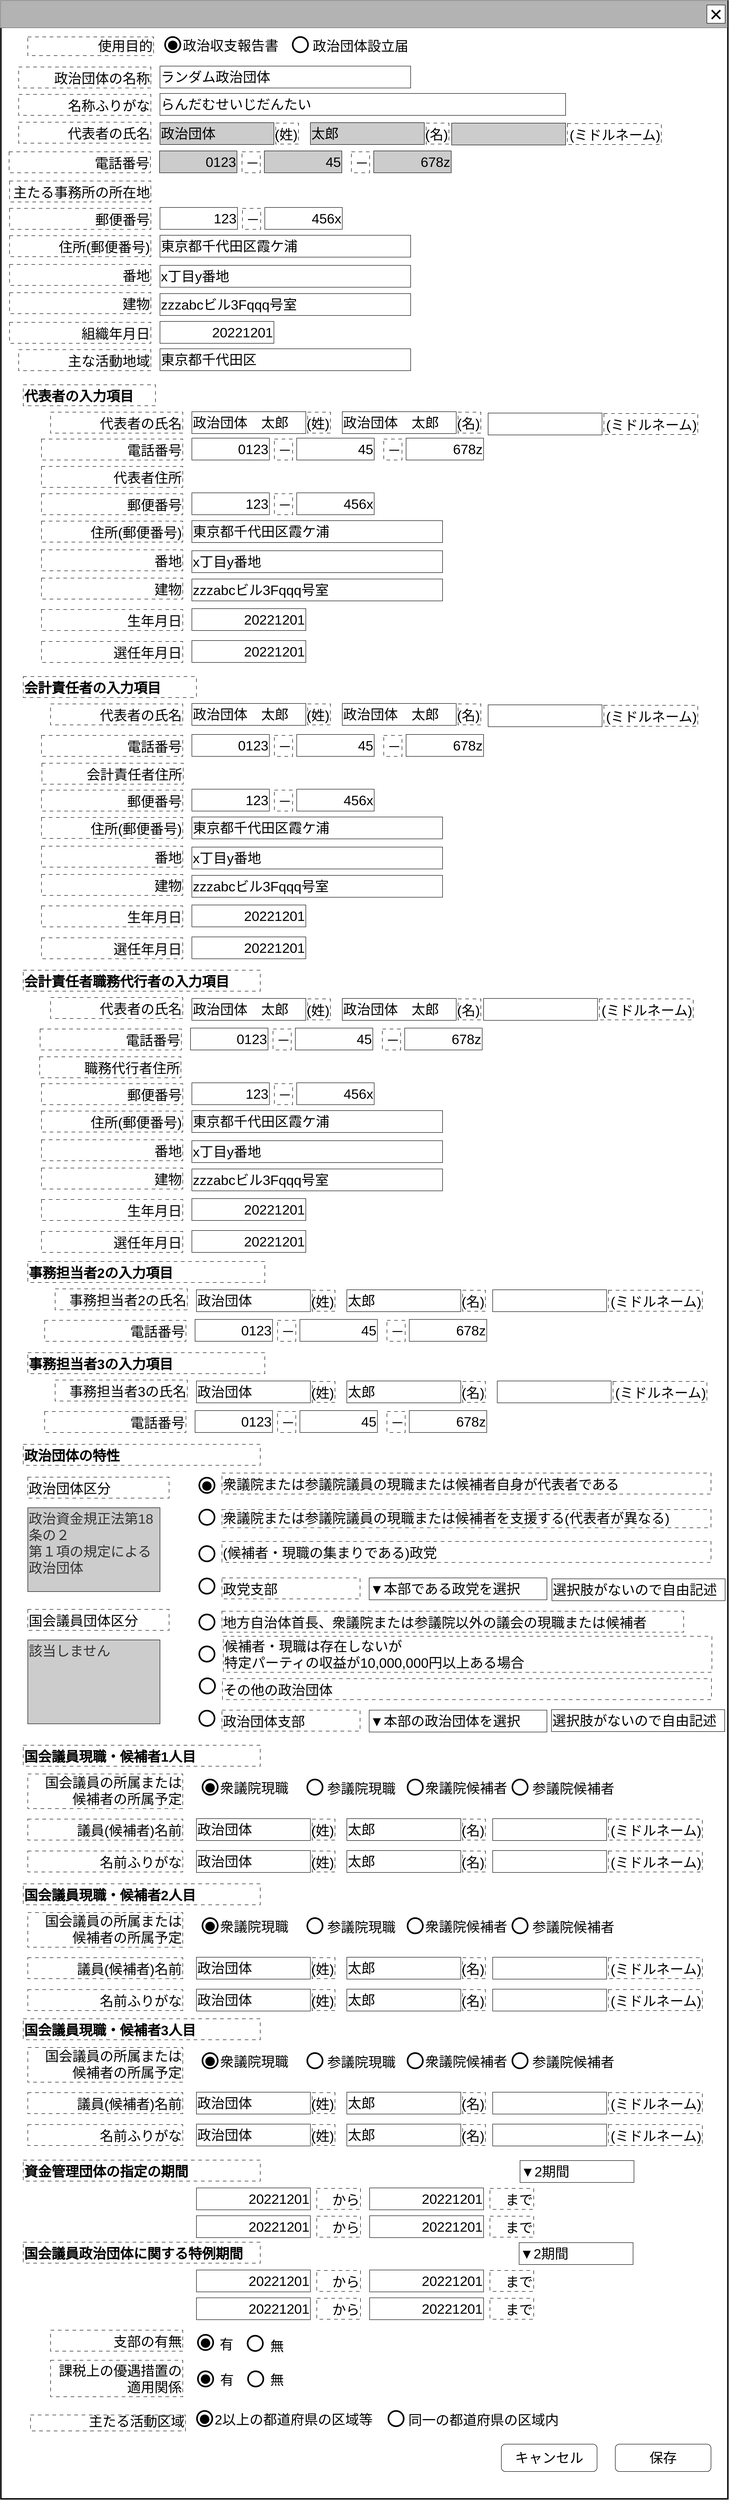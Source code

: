 <mxfile version="22.1.16" type="device">
  <diagram name="ページ1" id="LE8fIzdrHe0wcv1LTvfw">
    <mxGraphModel dx="2125" dy="1255" grid="1" gridSize="10" guides="1" tooltips="1" connect="1" arrows="1" fold="1" page="1" pageScale="1" pageWidth="1600" pageHeight="1200" math="0" shadow="0">
      <root>
        <mxCell id="0" />
        <mxCell id="cFaB45KztUIKXS-_cTrr-4" value="背景" style="locked=1;" parent="0" visible="0" />
        <mxCell id="cFaB45KztUIKXS-_cTrr-5" value="" style="rounded=0;whiteSpace=wrap;html=1;strokeWidth=3;" parent="cFaB45KztUIKXS-_cTrr-4" vertex="1">
          <mxGeometry x="1" y="1" width="1595" height="1180" as="geometry" />
        </mxCell>
        <mxCell id="cFaB45KztUIKXS-_cTrr-6" value="" style="rounded=0;whiteSpace=wrap;html=1;fillColor=#B3B3B3;fontColor=#333333;strokeColor=#666666;" parent="cFaB45KztUIKXS-_cTrr-4" vertex="1">
          <mxGeometry width="1595" height="60" as="geometry" />
        </mxCell>
        <mxCell id="cFaB45KztUIKXS-_cTrr-7" value="&lt;font style=&quot;font-size: 48px;&quot;&gt;×&lt;/font&gt;" style="rounded=0;whiteSpace=wrap;html=1;" parent="cFaB45KztUIKXS-_cTrr-4" vertex="1">
          <mxGeometry x="1550" y="10" width="40" height="40" as="geometry" />
        </mxCell>
        <mxCell id="cFaB45KztUIKXS-_cTrr-8" value="" style="rounded=0;whiteSpace=wrap;html=1;" parent="cFaB45KztUIKXS-_cTrr-4" vertex="1">
          <mxGeometry x="830" y="670" width="120" height="60" as="geometry" />
        </mxCell>
        <mxCell id="cFaB45KztUIKXS-_cTrr-9" value="ウインドウ" style="locked=1;" parent="0" />
        <mxCell id="cFaB45KztUIKXS-_cTrr-10" value="" style="rounded=0;whiteSpace=wrap;html=1;strokeWidth=3;" parent="cFaB45KztUIKXS-_cTrr-9" vertex="1">
          <mxGeometry x="1" y="1" width="1595" height="5479" as="geometry" />
        </mxCell>
        <mxCell id="cFaB45KztUIKXS-_cTrr-11" value="" style="rounded=0;whiteSpace=wrap;html=1;fillColor=#B3B3B3;fontColor=#333333;strokeColor=#666666;" parent="cFaB45KztUIKXS-_cTrr-9" vertex="1">
          <mxGeometry width="1595" height="60" as="geometry" />
        </mxCell>
        <mxCell id="cFaB45KztUIKXS-_cTrr-12" value="&lt;font style=&quot;font-size: 48px;&quot;&gt;×&lt;/font&gt;" style="rounded=0;whiteSpace=wrap;html=1;" parent="cFaB45KztUIKXS-_cTrr-9" vertex="1">
          <mxGeometry x="1550" y="10" width="40" height="40" as="geometry" />
        </mxCell>
        <mxCell id="cFaB45KztUIKXS-_cTrr-14" value="名称未設定レイヤ" style="" parent="0" />
        <mxCell id="1jmIK8rgcfgbq0RtJ0nT-0" value="&lt;span style=&quot;font-size: 30px;&quot;&gt;政治団体の名称&lt;/span&gt;" style="rounded=0;whiteSpace=wrap;html=1;align=right;dashed=1;dashPattern=8 8;verticalAlign=bottom;" parent="cFaB45KztUIKXS-_cTrr-14" vertex="1">
          <mxGeometry x="40" y="146" width="290" height="46" as="geometry" />
        </mxCell>
        <mxCell id="1jmIK8rgcfgbq0RtJ0nT-1" value="&lt;span style=&quot;font-size: 30px;&quot;&gt;ランダム政治団体&lt;/span&gt;" style="rounded=0;whiteSpace=wrap;html=1;align=left;" parent="cFaB45KztUIKXS-_cTrr-14" vertex="1">
          <mxGeometry x="350" y="144" width="550" height="48" as="geometry" />
        </mxCell>
        <mxCell id="1jmIK8rgcfgbq0RtJ0nT-3" value="&lt;span style=&quot;font-size: 30px;&quot;&gt;保存&lt;/span&gt;" style="rounded=1;whiteSpace=wrap;html=1;" parent="cFaB45KztUIKXS-_cTrr-14" vertex="1">
          <mxGeometry x="1349" y="5360" width="210" height="60" as="geometry" />
        </mxCell>
        <mxCell id="1jmIK8rgcfgbq0RtJ0nT-4" value="&lt;span style=&quot;font-size: 30px;&quot;&gt;キャンセル&lt;/span&gt;" style="rounded=1;whiteSpace=wrap;html=1;" parent="cFaB45KztUIKXS-_cTrr-14" vertex="1">
          <mxGeometry x="1099" y="5360" width="210" height="60" as="geometry" />
        </mxCell>
        <mxCell id="1jmIK8rgcfgbq0RtJ0nT-5" value="&lt;span style=&quot;font-size: 30px;&quot;&gt;名称ふりがな&lt;/span&gt;" style="rounded=0;whiteSpace=wrap;html=1;align=right;dashed=1;dashPattern=8 8;verticalAlign=bottom;" parent="cFaB45KztUIKXS-_cTrr-14" vertex="1">
          <mxGeometry x="40" y="206" width="290" height="46" as="geometry" />
        </mxCell>
        <mxCell id="1jmIK8rgcfgbq0RtJ0nT-6" value="&lt;span style=&quot;font-size: 30px;&quot;&gt;らんだむせいじだんたい&lt;/span&gt;" style="rounded=0;whiteSpace=wrap;html=1;align=left;" parent="cFaB45KztUIKXS-_cTrr-14" vertex="1">
          <mxGeometry x="350" y="204" width="890" height="48" as="geometry" />
        </mxCell>
        <mxCell id="1jmIK8rgcfgbq0RtJ0nT-7" value="&lt;span style=&quot;font-size: 30px;&quot;&gt;主たる事務所の所在地&lt;/span&gt;" style="rounded=0;whiteSpace=wrap;html=1;align=right;dashed=1;dashPattern=8 8;verticalAlign=bottom;" parent="cFaB45KztUIKXS-_cTrr-14" vertex="1">
          <mxGeometry x="20" y="396" width="310" height="46" as="geometry" />
        </mxCell>
        <mxCell id="1jmIK8rgcfgbq0RtJ0nT-8" value="&lt;span style=&quot;font-size: 30px;&quot;&gt;123&lt;br&gt;&lt;/span&gt;" style="rounded=0;whiteSpace=wrap;html=1;align=right;" parent="cFaB45KztUIKXS-_cTrr-14" vertex="1">
          <mxGeometry x="350" y="454" width="170" height="48" as="geometry" />
        </mxCell>
        <mxCell id="1jmIK8rgcfgbq0RtJ0nT-9" value="&lt;span style=&quot;font-size: 30px;&quot;&gt;郵便番号&lt;/span&gt;" style="rounded=0;whiteSpace=wrap;html=1;align=right;dashed=1;dashPattern=8 8;verticalAlign=bottom;" parent="cFaB45KztUIKXS-_cTrr-14" vertex="1">
          <mxGeometry x="20" y="456" width="310" height="46" as="geometry" />
        </mxCell>
        <mxCell id="1jmIK8rgcfgbq0RtJ0nT-10" value="&lt;span style=&quot;font-size: 30px;&quot;&gt;456x&lt;br&gt;&lt;/span&gt;" style="rounded=0;whiteSpace=wrap;html=1;align=right;" parent="cFaB45KztUIKXS-_cTrr-14" vertex="1">
          <mxGeometry x="580" y="454" width="170" height="48" as="geometry" />
        </mxCell>
        <mxCell id="1jmIK8rgcfgbq0RtJ0nT-11" value="&lt;span style=&quot;font-size: 30px;&quot;&gt;住所(郵便番号)&lt;/span&gt;" style="rounded=0;whiteSpace=wrap;html=1;align=right;dashed=1;dashPattern=8 8;verticalAlign=bottom;" parent="cFaB45KztUIKXS-_cTrr-14" vertex="1">
          <mxGeometry x="20" y="516" width="310" height="46" as="geometry" />
        </mxCell>
        <mxCell id="1jmIK8rgcfgbq0RtJ0nT-12" value="&lt;span style=&quot;font-size: 30px;&quot;&gt;番地&lt;/span&gt;" style="rounded=0;whiteSpace=wrap;html=1;align=right;dashed=1;dashPattern=8 8;verticalAlign=bottom;" parent="cFaB45KztUIKXS-_cTrr-14" vertex="1">
          <mxGeometry x="20" y="579" width="310" height="46" as="geometry" />
        </mxCell>
        <mxCell id="1jmIK8rgcfgbq0RtJ0nT-13" value="&lt;span style=&quot;font-size: 30px;&quot;&gt;建物&lt;/span&gt;" style="rounded=0;whiteSpace=wrap;html=1;align=right;dashed=1;dashPattern=8 8;verticalAlign=bottom;" parent="cFaB45KztUIKXS-_cTrr-14" vertex="1">
          <mxGeometry x="20" y="641" width="310" height="46" as="geometry" />
        </mxCell>
        <mxCell id="1jmIK8rgcfgbq0RtJ0nT-14" value="&lt;span style=&quot;font-size: 30px;&quot;&gt;組織年月日&lt;/span&gt;" style="rounded=0;whiteSpace=wrap;html=1;align=right;dashed=1;dashPattern=8 8;verticalAlign=bottom;" parent="cFaB45KztUIKXS-_cTrr-14" vertex="1">
          <mxGeometry x="20" y="706" width="310" height="46" as="geometry" />
        </mxCell>
        <mxCell id="1jmIK8rgcfgbq0RtJ0nT-15" value="&lt;font style=&quot;font-size: 30px;&quot;&gt;20221201&lt;/font&gt;" style="rounded=0;whiteSpace=wrap;html=1;align=right;" parent="cFaB45KztUIKXS-_cTrr-14" vertex="1">
          <mxGeometry x="350" y="704" width="250" height="48" as="geometry" />
        </mxCell>
        <mxCell id="1jmIK8rgcfgbq0RtJ0nT-17" value="&lt;span style=&quot;font-size: 30px;&quot;&gt;主な活動地域&lt;/span&gt;" style="rounded=0;whiteSpace=wrap;html=1;align=right;dashed=1;dashPattern=8 8;verticalAlign=bottom;" parent="cFaB45KztUIKXS-_cTrr-14" vertex="1">
          <mxGeometry x="40" y="766" width="290" height="46" as="geometry" />
        </mxCell>
        <mxCell id="1jmIK8rgcfgbq0RtJ0nT-18" value="&lt;span style=&quot;font-size: 30px;&quot;&gt;東京都千代田区&lt;/span&gt;" style="rounded=0;whiteSpace=wrap;html=1;align=left;" parent="cFaB45KztUIKXS-_cTrr-14" vertex="1">
          <mxGeometry x="350" y="764" width="550" height="48" as="geometry" />
        </mxCell>
        <mxCell id="1jmIK8rgcfgbq0RtJ0nT-20" value="&lt;span style=&quot;font-size: 30px;&quot;&gt;東京都千代田区霞ケ浦&lt;/span&gt;" style="rounded=0;whiteSpace=wrap;html=1;align=left;" parent="cFaB45KztUIKXS-_cTrr-14" vertex="1">
          <mxGeometry x="350" y="515" width="550" height="48" as="geometry" />
        </mxCell>
        <mxCell id="1jmIK8rgcfgbq0RtJ0nT-21" value="&lt;span style=&quot;font-size: 30px;&quot;&gt;x丁目y番地&lt;/span&gt;" style="rounded=0;whiteSpace=wrap;html=1;align=left;" parent="cFaB45KztUIKXS-_cTrr-14" vertex="1">
          <mxGeometry x="350" y="581" width="550" height="48" as="geometry" />
        </mxCell>
        <mxCell id="1jmIK8rgcfgbq0RtJ0nT-22" value="&lt;span style=&quot;font-size: 30px;&quot;&gt;zzzabcビル3Fqqq号室&lt;/span&gt;" style="rounded=0;whiteSpace=wrap;html=1;align=left;" parent="cFaB45KztUIKXS-_cTrr-14" vertex="1">
          <mxGeometry x="350" y="643" width="550" height="48" as="geometry" />
        </mxCell>
        <mxCell id="1jmIK8rgcfgbq0RtJ0nT-23" value="&lt;span style=&quot;font-size: 30px;&quot;&gt;支部の有無&lt;/span&gt;" style="rounded=0;whiteSpace=wrap;html=1;align=right;dashed=1;dashPattern=8 8;verticalAlign=bottom;" parent="cFaB45KztUIKXS-_cTrr-14" vertex="1">
          <mxGeometry x="110" y="5110" width="290" height="46" as="geometry" />
        </mxCell>
        <mxCell id="1jmIK8rgcfgbq0RtJ0nT-25" value="&lt;font style=&quot;font-size: 84px;&quot;&gt;○&lt;/font&gt;" style="text;html=1;strokeColor=none;fillColor=none;align=center;verticalAlign=middle;whiteSpace=wrap;rounded=0;fontSize=60;" parent="cFaB45KztUIKXS-_cTrr-14" vertex="1">
          <mxGeometry x="420" y="5118" width="60" height="30" as="geometry" />
        </mxCell>
        <mxCell id="1jmIK8rgcfgbq0RtJ0nT-26" value="&lt;font style=&quot;font-size: 48px;&quot;&gt;●&lt;/font&gt;" style="text;html=1;strokeColor=none;fillColor=none;align=center;verticalAlign=middle;whiteSpace=wrap;rounded=0;fontSize=48;" parent="cFaB45KztUIKXS-_cTrr-14" vertex="1">
          <mxGeometry x="420" y="5120" width="60" height="30" as="geometry" />
        </mxCell>
        <mxCell id="1jmIK8rgcfgbq0RtJ0nT-27" value="&lt;span style=&quot;font-size: 30px;&quot;&gt;有&lt;br&gt;&lt;/span&gt;" style="text;html=1;strokeColor=none;fillColor=none;align=left;verticalAlign=middle;whiteSpace=wrap;rounded=0;" parent="cFaB45KztUIKXS-_cTrr-14" vertex="1">
          <mxGeometry x="479" y="5111" width="275" height="60" as="geometry" />
        </mxCell>
        <mxCell id="1jmIK8rgcfgbq0RtJ0nT-28" value="&lt;font style=&quot;font-size: 84px;&quot;&gt;○&lt;/font&gt;" style="text;html=1;strokeColor=none;fillColor=none;align=center;verticalAlign=middle;whiteSpace=wrap;rounded=0;fontSize=60;" parent="cFaB45KztUIKXS-_cTrr-14" vertex="1">
          <mxGeometry x="529" y="5120" width="60" height="30" as="geometry" />
        </mxCell>
        <mxCell id="1jmIK8rgcfgbq0RtJ0nT-29" value="&lt;span style=&quot;font-size: 30px;&quot;&gt;無&lt;br&gt;&lt;/span&gt;" style="text;html=1;strokeColor=none;fillColor=none;align=left;verticalAlign=middle;whiteSpace=wrap;rounded=0;" parent="cFaB45KztUIKXS-_cTrr-14" vertex="1">
          <mxGeometry x="590" y="5117" width="275" height="56" as="geometry" />
        </mxCell>
        <mxCell id="1jmIK8rgcfgbq0RtJ0nT-30" value="&lt;font style=&quot;font-size: 30px;&quot;&gt;課税上の優遇措置の適用関係&lt;/font&gt;" style="rounded=0;whiteSpace=wrap;html=1;align=right;dashed=1;dashPattern=8 8;verticalAlign=bottom;" parent="cFaB45KztUIKXS-_cTrr-14" vertex="1">
          <mxGeometry x="110" y="5176" width="290" height="80" as="geometry" />
        </mxCell>
        <mxCell id="1jmIK8rgcfgbq0RtJ0nT-31" value="&lt;font style=&quot;font-size: 84px;&quot;&gt;○&lt;/font&gt;" style="text;html=1;strokeColor=none;fillColor=none;align=center;verticalAlign=middle;whiteSpace=wrap;rounded=0;fontSize=60;" parent="cFaB45KztUIKXS-_cTrr-14" vertex="1">
          <mxGeometry x="420" y="5198" width="60" height="30" as="geometry" />
        </mxCell>
        <mxCell id="1jmIK8rgcfgbq0RtJ0nT-32" value="&lt;font style=&quot;font-size: 48px;&quot;&gt;●&lt;/font&gt;" style="text;html=1;strokeColor=none;fillColor=none;align=center;verticalAlign=middle;whiteSpace=wrap;rounded=0;fontSize=48;" parent="cFaB45KztUIKXS-_cTrr-14" vertex="1">
          <mxGeometry x="420" y="5199" width="60" height="30" as="geometry" />
        </mxCell>
        <mxCell id="1jmIK8rgcfgbq0RtJ0nT-33" value="&lt;font style=&quot;font-size: 84px;&quot;&gt;○&lt;/font&gt;" style="text;html=1;strokeColor=none;fillColor=none;align=center;verticalAlign=middle;whiteSpace=wrap;rounded=0;fontSize=60;" parent="cFaB45KztUIKXS-_cTrr-14" vertex="1">
          <mxGeometry x="530" y="5198" width="60" height="30" as="geometry" />
        </mxCell>
        <mxCell id="1jmIK8rgcfgbq0RtJ0nT-34" value="&lt;span style=&quot;font-size: 30px;&quot;&gt;無&lt;br&gt;&lt;/span&gt;" style="text;html=1;strokeColor=none;fillColor=none;align=left;verticalAlign=middle;whiteSpace=wrap;rounded=0;" parent="cFaB45KztUIKXS-_cTrr-14" vertex="1">
          <mxGeometry x="590" y="5189" width="275" height="60" as="geometry" />
        </mxCell>
        <mxCell id="1jmIK8rgcfgbq0RtJ0nT-35" value="&lt;span style=&quot;font-size: 30px;&quot;&gt;有&lt;br&gt;&lt;/span&gt;" style="text;html=1;strokeColor=none;fillColor=none;align=left;verticalAlign=middle;whiteSpace=wrap;rounded=0;" parent="cFaB45KztUIKXS-_cTrr-14" vertex="1">
          <mxGeometry x="480" y="5189" width="275" height="60" as="geometry" />
        </mxCell>
        <mxCell id="1jmIK8rgcfgbq0RtJ0nT-36" value="&lt;span style=&quot;font-size: 30px;&quot;&gt;代表者の氏名&lt;/span&gt;" style="rounded=0;whiteSpace=wrap;html=1;align=right;dashed=1;dashPattern=8 8;verticalAlign=bottom;" parent="cFaB45KztUIKXS-_cTrr-14" vertex="1">
          <mxGeometry x="40" y="267" width="290" height="46" as="geometry" />
        </mxCell>
        <mxCell id="1jmIK8rgcfgbq0RtJ0nT-38" value="&lt;span style=&quot;font-size: 30px;&quot;&gt;－&lt;/span&gt;" style="rounded=0;whiteSpace=wrap;html=1;align=right;dashed=1;dashPattern=8 8;verticalAlign=bottom;" parent="cFaB45KztUIKXS-_cTrr-14" vertex="1">
          <mxGeometry x="531" y="456" width="40" height="46" as="geometry" />
        </mxCell>
        <mxCell id="1jmIK8rgcfgbq0RtJ0nT-39" value="&lt;span style=&quot;font-size: 30px;&quot;&gt;代表者住所&lt;/span&gt;" style="rounded=0;whiteSpace=wrap;html=1;align=right;dashed=1;dashPattern=8 8;verticalAlign=bottom;" parent="cFaB45KztUIKXS-_cTrr-14" vertex="1">
          <mxGeometry x="90" y="1022" width="310" height="46" as="geometry" />
        </mxCell>
        <mxCell id="1jmIK8rgcfgbq0RtJ0nT-40" value="&lt;span style=&quot;font-size: 30px;&quot;&gt;123&lt;br&gt;&lt;/span&gt;" style="rounded=0;whiteSpace=wrap;html=1;align=right;" parent="cFaB45KztUIKXS-_cTrr-14" vertex="1">
          <mxGeometry x="420" y="1080" width="170" height="48" as="geometry" />
        </mxCell>
        <mxCell id="1jmIK8rgcfgbq0RtJ0nT-41" value="&lt;span style=&quot;font-size: 30px;&quot;&gt;郵便番号&lt;/span&gt;" style="rounded=0;whiteSpace=wrap;html=1;align=right;dashed=1;dashPattern=8 8;verticalAlign=bottom;" parent="cFaB45KztUIKXS-_cTrr-14" vertex="1">
          <mxGeometry x="90" y="1082" width="310" height="46" as="geometry" />
        </mxCell>
        <mxCell id="1jmIK8rgcfgbq0RtJ0nT-42" value="&lt;span style=&quot;font-size: 30px;&quot;&gt;456x&lt;br&gt;&lt;/span&gt;" style="rounded=0;whiteSpace=wrap;html=1;align=right;" parent="cFaB45KztUIKXS-_cTrr-14" vertex="1">
          <mxGeometry x="650" y="1080" width="170" height="48" as="geometry" />
        </mxCell>
        <mxCell id="1jmIK8rgcfgbq0RtJ0nT-43" value="&lt;span style=&quot;font-size: 30px;&quot;&gt;住所(郵便番号)&lt;/span&gt;" style="rounded=0;whiteSpace=wrap;html=1;align=right;dashed=1;dashPattern=8 8;verticalAlign=bottom;" parent="cFaB45KztUIKXS-_cTrr-14" vertex="1">
          <mxGeometry x="90" y="1142" width="310" height="46" as="geometry" />
        </mxCell>
        <mxCell id="1jmIK8rgcfgbq0RtJ0nT-44" value="&lt;span style=&quot;font-size: 30px;&quot;&gt;番地&lt;/span&gt;" style="rounded=0;whiteSpace=wrap;html=1;align=right;dashed=1;dashPattern=8 8;verticalAlign=bottom;" parent="cFaB45KztUIKXS-_cTrr-14" vertex="1">
          <mxGeometry x="90" y="1205" width="310" height="46" as="geometry" />
        </mxCell>
        <mxCell id="1jmIK8rgcfgbq0RtJ0nT-45" value="&lt;span style=&quot;font-size: 30px;&quot;&gt;建物&lt;/span&gt;" style="rounded=0;whiteSpace=wrap;html=1;align=right;dashed=1;dashPattern=8 8;verticalAlign=bottom;" parent="cFaB45KztUIKXS-_cTrr-14" vertex="1">
          <mxGeometry x="90" y="1267" width="310" height="46" as="geometry" />
        </mxCell>
        <mxCell id="1jmIK8rgcfgbq0RtJ0nT-46" value="&lt;span style=&quot;font-size: 30px;&quot;&gt;東京都千代田区霞ケ浦&lt;/span&gt;" style="rounded=0;whiteSpace=wrap;html=1;align=left;" parent="cFaB45KztUIKXS-_cTrr-14" vertex="1">
          <mxGeometry x="420" y="1141" width="550" height="48" as="geometry" />
        </mxCell>
        <mxCell id="1jmIK8rgcfgbq0RtJ0nT-47" value="&lt;span style=&quot;font-size: 30px;&quot;&gt;x丁目y番地&lt;/span&gt;" style="rounded=0;whiteSpace=wrap;html=1;align=left;" parent="cFaB45KztUIKXS-_cTrr-14" vertex="1">
          <mxGeometry x="420" y="1207" width="550" height="48" as="geometry" />
        </mxCell>
        <mxCell id="1jmIK8rgcfgbq0RtJ0nT-48" value="&lt;span style=&quot;font-size: 30px;&quot;&gt;zzzabcビル3Fqqq号室&lt;/span&gt;" style="rounded=0;whiteSpace=wrap;html=1;align=left;" parent="cFaB45KztUIKXS-_cTrr-14" vertex="1">
          <mxGeometry x="420" y="1269" width="550" height="48" as="geometry" />
        </mxCell>
        <mxCell id="1jmIK8rgcfgbq0RtJ0nT-49" value="&lt;span style=&quot;font-size: 30px;&quot;&gt;代表者の氏名&lt;/span&gt;" style="rounded=0;whiteSpace=wrap;html=1;align=right;dashed=1;dashPattern=8 8;verticalAlign=bottom;" parent="cFaB45KztUIKXS-_cTrr-14" vertex="1">
          <mxGeometry x="110" y="903" width="290" height="46" as="geometry" />
        </mxCell>
        <mxCell id="1jmIK8rgcfgbq0RtJ0nT-50" value="&lt;span style=&quot;font-size: 30px;&quot;&gt;政治団体　太郎&lt;/span&gt;" style="rounded=0;whiteSpace=wrap;html=1;align=left;" parent="cFaB45KztUIKXS-_cTrr-14" vertex="1">
          <mxGeometry x="420" y="902" width="250" height="48" as="geometry" />
        </mxCell>
        <mxCell id="1jmIK8rgcfgbq0RtJ0nT-51" value="&lt;span style=&quot;font-size: 30px;&quot;&gt;－&lt;/span&gt;" style="rounded=0;whiteSpace=wrap;html=1;align=right;dashed=1;dashPattern=8 8;verticalAlign=bottom;" parent="cFaB45KztUIKXS-_cTrr-14" vertex="1">
          <mxGeometry x="601" y="1082" width="40" height="46" as="geometry" />
        </mxCell>
        <mxCell id="1jmIK8rgcfgbq0RtJ0nT-52" value="&lt;span style=&quot;font-size: 30px;&quot;&gt;生年月日&lt;/span&gt;" style="rounded=0;whiteSpace=wrap;html=1;align=right;dashed=1;dashPattern=8 8;verticalAlign=bottom;" parent="cFaB45KztUIKXS-_cTrr-14" vertex="1">
          <mxGeometry x="90" y="1336" width="310" height="46" as="geometry" />
        </mxCell>
        <mxCell id="1jmIK8rgcfgbq0RtJ0nT-53" value="&lt;font style=&quot;font-size: 30px;&quot;&gt;20221201&lt;/font&gt;" style="rounded=0;whiteSpace=wrap;html=1;align=right;" parent="cFaB45KztUIKXS-_cTrr-14" vertex="1">
          <mxGeometry x="420" y="1334" width="250" height="48" as="geometry" />
        </mxCell>
        <mxCell id="1jmIK8rgcfgbq0RtJ0nT-54" value="&lt;span style=&quot;font-size: 30px;&quot;&gt;選任年月日&lt;/span&gt;" style="rounded=0;whiteSpace=wrap;html=1;align=right;dashed=1;dashPattern=8 8;verticalAlign=bottom;" parent="cFaB45KztUIKXS-_cTrr-14" vertex="1">
          <mxGeometry x="90" y="1406" width="310" height="46" as="geometry" />
        </mxCell>
        <mxCell id="1jmIK8rgcfgbq0RtJ0nT-55" value="&lt;font style=&quot;font-size: 30px;&quot;&gt;20221201&lt;/font&gt;" style="rounded=0;whiteSpace=wrap;html=1;align=right;" parent="cFaB45KztUIKXS-_cTrr-14" vertex="1">
          <mxGeometry x="420" y="1404" width="250" height="48" as="geometry" />
        </mxCell>
        <mxCell id="1jmIK8rgcfgbq0RtJ0nT-56" value="&lt;span style=&quot;font-size: 30px;&quot;&gt;&lt;b&gt;代表者の入力項目&lt;/b&gt;&lt;/span&gt;" style="rounded=0;whiteSpace=wrap;html=1;align=left;dashed=1;dashPattern=8 8;verticalAlign=bottom;" parent="cFaB45KztUIKXS-_cTrr-14" vertex="1">
          <mxGeometry x="50" y="843" width="290" height="46" as="geometry" />
        </mxCell>
        <mxCell id="1jmIK8rgcfgbq0RtJ0nT-57" value="&lt;span style=&quot;font-size: 30px;&quot;&gt;会計責任者住所&lt;/span&gt;" style="rounded=0;whiteSpace=wrap;html=1;align=right;dashed=1;dashPattern=8 8;verticalAlign=bottom;" parent="cFaB45KztUIKXS-_cTrr-14" vertex="1">
          <mxGeometry x="91" y="1673" width="310" height="46" as="geometry" />
        </mxCell>
        <mxCell id="1jmIK8rgcfgbq0RtJ0nT-58" value="&lt;span style=&quot;font-size: 30px;&quot;&gt;123&lt;br&gt;&lt;/span&gt;" style="rounded=0;whiteSpace=wrap;html=1;align=right;" parent="cFaB45KztUIKXS-_cTrr-14" vertex="1">
          <mxGeometry x="420" y="1730" width="170" height="48" as="geometry" />
        </mxCell>
        <mxCell id="1jmIK8rgcfgbq0RtJ0nT-59" value="&lt;span style=&quot;font-size: 30px;&quot;&gt;郵便番号&lt;/span&gt;" style="rounded=0;whiteSpace=wrap;html=1;align=right;dashed=1;dashPattern=8 8;verticalAlign=bottom;" parent="cFaB45KztUIKXS-_cTrr-14" vertex="1">
          <mxGeometry x="90" y="1732" width="310" height="46" as="geometry" />
        </mxCell>
        <mxCell id="1jmIK8rgcfgbq0RtJ0nT-60" value="&lt;span style=&quot;font-size: 30px;&quot;&gt;456x&lt;br&gt;&lt;/span&gt;" style="rounded=0;whiteSpace=wrap;html=1;align=right;" parent="cFaB45KztUIKXS-_cTrr-14" vertex="1">
          <mxGeometry x="650" y="1730" width="170" height="48" as="geometry" />
        </mxCell>
        <mxCell id="1jmIK8rgcfgbq0RtJ0nT-61" value="&lt;span style=&quot;font-size: 30px;&quot;&gt;住所(郵便番号)&lt;/span&gt;" style="rounded=0;whiteSpace=wrap;html=1;align=right;dashed=1;dashPattern=8 8;verticalAlign=bottom;" parent="cFaB45KztUIKXS-_cTrr-14" vertex="1">
          <mxGeometry x="90" y="1792" width="310" height="46" as="geometry" />
        </mxCell>
        <mxCell id="1jmIK8rgcfgbq0RtJ0nT-62" value="&lt;span style=&quot;font-size: 30px;&quot;&gt;番地&lt;/span&gt;" style="rounded=0;whiteSpace=wrap;html=1;align=right;dashed=1;dashPattern=8 8;verticalAlign=bottom;" parent="cFaB45KztUIKXS-_cTrr-14" vertex="1">
          <mxGeometry x="90" y="1855" width="310" height="46" as="geometry" />
        </mxCell>
        <mxCell id="1jmIK8rgcfgbq0RtJ0nT-63" value="&lt;span style=&quot;font-size: 30px;&quot;&gt;建物&lt;/span&gt;" style="rounded=0;whiteSpace=wrap;html=1;align=right;dashed=1;dashPattern=8 8;verticalAlign=bottom;" parent="cFaB45KztUIKXS-_cTrr-14" vertex="1">
          <mxGeometry x="90" y="1917" width="310" height="46" as="geometry" />
        </mxCell>
        <mxCell id="1jmIK8rgcfgbq0RtJ0nT-64" value="&lt;span style=&quot;font-size: 30px;&quot;&gt;東京都千代田区霞ケ浦&lt;/span&gt;" style="rounded=0;whiteSpace=wrap;html=1;align=left;" parent="cFaB45KztUIKXS-_cTrr-14" vertex="1">
          <mxGeometry x="420" y="1791" width="550" height="48" as="geometry" />
        </mxCell>
        <mxCell id="1jmIK8rgcfgbq0RtJ0nT-65" value="&lt;span style=&quot;font-size: 30px;&quot;&gt;x丁目y番地&lt;/span&gt;" style="rounded=0;whiteSpace=wrap;html=1;align=left;" parent="cFaB45KztUIKXS-_cTrr-14" vertex="1">
          <mxGeometry x="420" y="1857" width="550" height="48" as="geometry" />
        </mxCell>
        <mxCell id="1jmIK8rgcfgbq0RtJ0nT-66" value="&lt;span style=&quot;font-size: 30px;&quot;&gt;zzzabcビル3Fqqq号室&lt;/span&gt;" style="rounded=0;whiteSpace=wrap;html=1;align=left;" parent="cFaB45KztUIKXS-_cTrr-14" vertex="1">
          <mxGeometry x="420" y="1919" width="550" height="48" as="geometry" />
        </mxCell>
        <mxCell id="1jmIK8rgcfgbq0RtJ0nT-67" value="&lt;span style=&quot;font-size: 30px;&quot;&gt;代表者の氏名&lt;/span&gt;" style="rounded=0;whiteSpace=wrap;html=1;align=right;dashed=1;dashPattern=8 8;verticalAlign=bottom;" parent="cFaB45KztUIKXS-_cTrr-14" vertex="1">
          <mxGeometry x="110" y="1543" width="290" height="46" as="geometry" />
        </mxCell>
        <mxCell id="1jmIK8rgcfgbq0RtJ0nT-69" value="&lt;span style=&quot;font-size: 30px;&quot;&gt;－&lt;/span&gt;" style="rounded=0;whiteSpace=wrap;html=1;align=right;dashed=1;dashPattern=8 8;verticalAlign=bottom;" parent="cFaB45KztUIKXS-_cTrr-14" vertex="1">
          <mxGeometry x="601" y="1732" width="40" height="46" as="geometry" />
        </mxCell>
        <mxCell id="1jmIK8rgcfgbq0RtJ0nT-70" value="&lt;span style=&quot;font-size: 30px;&quot;&gt;生年月日&lt;/span&gt;" style="rounded=0;whiteSpace=wrap;html=1;align=right;dashed=1;dashPattern=8 8;verticalAlign=bottom;" parent="cFaB45KztUIKXS-_cTrr-14" vertex="1">
          <mxGeometry x="90" y="1986" width="310" height="46" as="geometry" />
        </mxCell>
        <mxCell id="1jmIK8rgcfgbq0RtJ0nT-71" value="&lt;font style=&quot;font-size: 30px;&quot;&gt;20221201&lt;/font&gt;" style="rounded=0;whiteSpace=wrap;html=1;align=right;" parent="cFaB45KztUIKXS-_cTrr-14" vertex="1">
          <mxGeometry x="420" y="1984" width="250" height="48" as="geometry" />
        </mxCell>
        <mxCell id="1jmIK8rgcfgbq0RtJ0nT-72" value="&lt;span style=&quot;font-size: 30px;&quot;&gt;選任年月日&lt;/span&gt;" style="rounded=0;whiteSpace=wrap;html=1;align=right;dashed=1;dashPattern=8 8;verticalAlign=bottom;" parent="cFaB45KztUIKXS-_cTrr-14" vertex="1">
          <mxGeometry x="90" y="2056" width="310" height="46" as="geometry" />
        </mxCell>
        <mxCell id="1jmIK8rgcfgbq0RtJ0nT-73" value="&lt;font style=&quot;font-size: 30px;&quot;&gt;20221201&lt;/font&gt;" style="rounded=0;whiteSpace=wrap;html=1;align=right;" parent="cFaB45KztUIKXS-_cTrr-14" vertex="1">
          <mxGeometry x="420" y="2054" width="250" height="48" as="geometry" />
        </mxCell>
        <mxCell id="1jmIK8rgcfgbq0RtJ0nT-74" value="&lt;span style=&quot;font-size: 30px;&quot;&gt;&lt;b&gt;会計責任者の入力項目&lt;/b&gt;&lt;/span&gt;" style="rounded=0;whiteSpace=wrap;html=1;align=left;dashed=1;dashPattern=8 8;verticalAlign=bottom;" parent="cFaB45KztUIKXS-_cTrr-14" vertex="1">
          <mxGeometry x="50" y="1483" width="380" height="46" as="geometry" />
        </mxCell>
        <mxCell id="1jmIK8rgcfgbq0RtJ0nT-75" value="&lt;span style=&quot;font-size: 30px;&quot;&gt;職務代行者住所&lt;/span&gt;" style="rounded=0;whiteSpace=wrap;html=1;align=right;dashed=1;dashPattern=8 8;verticalAlign=bottom;" parent="cFaB45KztUIKXS-_cTrr-14" vertex="1">
          <mxGeometry x="86" y="2317" width="310" height="46" as="geometry" />
        </mxCell>
        <mxCell id="1jmIK8rgcfgbq0RtJ0nT-76" value="&lt;span style=&quot;font-size: 30px;&quot;&gt;123&lt;br&gt;&lt;/span&gt;" style="rounded=0;whiteSpace=wrap;html=1;align=right;" parent="cFaB45KztUIKXS-_cTrr-14" vertex="1">
          <mxGeometry x="420" y="2374" width="170" height="48" as="geometry" />
        </mxCell>
        <mxCell id="1jmIK8rgcfgbq0RtJ0nT-77" value="&lt;span style=&quot;font-size: 30px;&quot;&gt;郵便番号&lt;/span&gt;" style="rounded=0;whiteSpace=wrap;html=1;align=right;dashed=1;dashPattern=8 8;verticalAlign=bottom;" parent="cFaB45KztUIKXS-_cTrr-14" vertex="1">
          <mxGeometry x="90" y="2376" width="310" height="46" as="geometry" />
        </mxCell>
        <mxCell id="1jmIK8rgcfgbq0RtJ0nT-78" value="&lt;span style=&quot;font-size: 30px;&quot;&gt;456x&lt;br&gt;&lt;/span&gt;" style="rounded=0;whiteSpace=wrap;html=1;align=right;" parent="cFaB45KztUIKXS-_cTrr-14" vertex="1">
          <mxGeometry x="650" y="2374" width="170" height="48" as="geometry" />
        </mxCell>
        <mxCell id="1jmIK8rgcfgbq0RtJ0nT-79" value="&lt;span style=&quot;font-size: 30px;&quot;&gt;住所(郵便番号)&lt;/span&gt;" style="rounded=0;whiteSpace=wrap;html=1;align=right;dashed=1;dashPattern=8 8;verticalAlign=bottom;" parent="cFaB45KztUIKXS-_cTrr-14" vertex="1">
          <mxGeometry x="90" y="2436" width="310" height="46" as="geometry" />
        </mxCell>
        <mxCell id="1jmIK8rgcfgbq0RtJ0nT-80" value="&lt;span style=&quot;font-size: 30px;&quot;&gt;番地&lt;/span&gt;" style="rounded=0;whiteSpace=wrap;html=1;align=right;dashed=1;dashPattern=8 8;verticalAlign=bottom;" parent="cFaB45KztUIKXS-_cTrr-14" vertex="1">
          <mxGeometry x="90" y="2499" width="310" height="46" as="geometry" />
        </mxCell>
        <mxCell id="1jmIK8rgcfgbq0RtJ0nT-81" value="&lt;span style=&quot;font-size: 30px;&quot;&gt;建物&lt;/span&gt;" style="rounded=0;whiteSpace=wrap;html=1;align=right;dashed=1;dashPattern=8 8;verticalAlign=bottom;" parent="cFaB45KztUIKXS-_cTrr-14" vertex="1">
          <mxGeometry x="90" y="2561" width="310" height="46" as="geometry" />
        </mxCell>
        <mxCell id="1jmIK8rgcfgbq0RtJ0nT-82" value="&lt;span style=&quot;font-size: 30px;&quot;&gt;東京都千代田区霞ケ浦&lt;/span&gt;" style="rounded=0;whiteSpace=wrap;html=1;align=left;" parent="cFaB45KztUIKXS-_cTrr-14" vertex="1">
          <mxGeometry x="420" y="2435" width="550" height="48" as="geometry" />
        </mxCell>
        <mxCell id="1jmIK8rgcfgbq0RtJ0nT-83" value="&lt;span style=&quot;font-size: 30px;&quot;&gt;x丁目y番地&lt;/span&gt;" style="rounded=0;whiteSpace=wrap;html=1;align=left;" parent="cFaB45KztUIKXS-_cTrr-14" vertex="1">
          <mxGeometry x="420" y="2501" width="550" height="48" as="geometry" />
        </mxCell>
        <mxCell id="1jmIK8rgcfgbq0RtJ0nT-84" value="&lt;span style=&quot;font-size: 30px;&quot;&gt;zzzabcビル3Fqqq号室&lt;/span&gt;" style="rounded=0;whiteSpace=wrap;html=1;align=left;" parent="cFaB45KztUIKXS-_cTrr-14" vertex="1">
          <mxGeometry x="420" y="2563" width="550" height="48" as="geometry" />
        </mxCell>
        <mxCell id="1jmIK8rgcfgbq0RtJ0nT-85" value="&lt;span style=&quot;font-size: 30px;&quot;&gt;代表者の氏名&lt;/span&gt;" style="rounded=0;whiteSpace=wrap;html=1;align=right;dashed=1;dashPattern=8 8;verticalAlign=bottom;" parent="cFaB45KztUIKXS-_cTrr-14" vertex="1">
          <mxGeometry x="110" y="2187" width="290" height="46" as="geometry" />
        </mxCell>
        <mxCell id="1jmIK8rgcfgbq0RtJ0nT-87" value="&lt;span style=&quot;font-size: 30px;&quot;&gt;－&lt;/span&gt;" style="rounded=0;whiteSpace=wrap;html=1;align=right;dashed=1;dashPattern=8 8;verticalAlign=bottom;" parent="cFaB45KztUIKXS-_cTrr-14" vertex="1">
          <mxGeometry x="601" y="2376" width="40" height="46" as="geometry" />
        </mxCell>
        <mxCell id="1jmIK8rgcfgbq0RtJ0nT-88" value="&lt;span style=&quot;font-size: 30px;&quot;&gt;生年月日&lt;/span&gt;" style="rounded=0;whiteSpace=wrap;html=1;align=right;dashed=1;dashPattern=8 8;verticalAlign=bottom;" parent="cFaB45KztUIKXS-_cTrr-14" vertex="1">
          <mxGeometry x="90" y="2630" width="310" height="46" as="geometry" />
        </mxCell>
        <mxCell id="1jmIK8rgcfgbq0RtJ0nT-89" value="&lt;font style=&quot;font-size: 30px;&quot;&gt;20221201&lt;/font&gt;" style="rounded=0;whiteSpace=wrap;html=1;align=right;" parent="cFaB45KztUIKXS-_cTrr-14" vertex="1">
          <mxGeometry x="420" y="2628" width="250" height="48" as="geometry" />
        </mxCell>
        <mxCell id="1jmIK8rgcfgbq0RtJ0nT-90" value="&lt;span style=&quot;font-size: 30px;&quot;&gt;選任年月日&lt;/span&gt;" style="rounded=0;whiteSpace=wrap;html=1;align=right;dashed=1;dashPattern=8 8;verticalAlign=bottom;" parent="cFaB45KztUIKXS-_cTrr-14" vertex="1">
          <mxGeometry x="90" y="2700" width="310" height="46" as="geometry" />
        </mxCell>
        <mxCell id="1jmIK8rgcfgbq0RtJ0nT-91" value="&lt;font style=&quot;font-size: 30px;&quot;&gt;20221201&lt;/font&gt;" style="rounded=0;whiteSpace=wrap;html=1;align=right;" parent="cFaB45KztUIKXS-_cTrr-14" vertex="1">
          <mxGeometry x="420" y="2698" width="250" height="48" as="geometry" />
        </mxCell>
        <mxCell id="1jmIK8rgcfgbq0RtJ0nT-92" value="&lt;span style=&quot;font-size: 30px;&quot;&gt;&lt;b&gt;会計責任者職務代行者の入力項目&lt;/b&gt;&lt;/span&gt;" style="rounded=0;whiteSpace=wrap;html=1;align=left;dashed=1;dashPattern=8 8;verticalAlign=bottom;" parent="cFaB45KztUIKXS-_cTrr-14" vertex="1">
          <mxGeometry x="50" y="2127" width="520" height="46" as="geometry" />
        </mxCell>
        <mxCell id="1jmIK8rgcfgbq0RtJ0nT-93" value="&lt;span style=&quot;font-size: 30px;&quot;&gt;衆議院または参議院議員の現職または候補者自身が代表者である&lt;/span&gt;" style="rounded=0;whiteSpace=wrap;html=1;align=left;dashed=1;dashPattern=8 8;verticalAlign=bottom;" parent="cFaB45KztUIKXS-_cTrr-14" vertex="1">
          <mxGeometry x="486" y="3230" width="1073" height="46" as="geometry" />
        </mxCell>
        <mxCell id="1jmIK8rgcfgbq0RtJ0nT-94" value="&lt;span style=&quot;font-size: 30px;&quot;&gt;&lt;br&gt;衆議院または参議院議員の現職または候補者を支援する(代表者が異なる)&lt;/span&gt;" style="rounded=0;whiteSpace=wrap;html=1;align=left;dashed=1;dashPattern=8 8;verticalAlign=bottom;" parent="cFaB45KztUIKXS-_cTrr-14" vertex="1">
          <mxGeometry x="486" y="3310" width="1073" height="40" as="geometry" />
        </mxCell>
        <mxCell id="1jmIK8rgcfgbq0RtJ0nT-95" value="&lt;span style=&quot;font-size: 30px;&quot;&gt;(候補者・現職の集まりである)政党&lt;/span&gt;" style="rounded=0;whiteSpace=wrap;html=1;align=left;dashed=1;dashPattern=8 8;verticalAlign=bottom;" parent="cFaB45KztUIKXS-_cTrr-14" vertex="1">
          <mxGeometry x="486" y="3380" width="1073" height="46" as="geometry" />
        </mxCell>
        <mxCell id="1jmIK8rgcfgbq0RtJ0nT-96" value="&lt;span style=&quot;font-size: 30px;&quot;&gt;政党支部&lt;/span&gt;" style="rounded=0;whiteSpace=wrap;html=1;align=left;dashed=1;dashPattern=8 8;verticalAlign=bottom;" parent="cFaB45KztUIKXS-_cTrr-14" vertex="1">
          <mxGeometry x="486" y="3460" width="303" height="46" as="geometry" />
        </mxCell>
        <mxCell id="1jmIK8rgcfgbq0RtJ0nT-97" value="&lt;font style=&quot;font-size: 84px;&quot;&gt;○&lt;/font&gt;" style="text;html=1;strokeColor=none;fillColor=none;align=center;verticalAlign=middle;whiteSpace=wrap;rounded=0;fontSize=60;" parent="cFaB45KztUIKXS-_cTrr-14" vertex="1">
          <mxGeometry x="423" y="3238" width="60" height="30" as="geometry" />
        </mxCell>
        <mxCell id="1jmIK8rgcfgbq0RtJ0nT-98" value="&lt;font style=&quot;font-size: 48px;&quot;&gt;●&lt;/font&gt;" style="text;html=1;strokeColor=none;fillColor=none;align=center;verticalAlign=middle;whiteSpace=wrap;rounded=0;fontSize=48;" parent="cFaB45KztUIKXS-_cTrr-14" vertex="1">
          <mxGeometry x="423" y="3240" width="60" height="30" as="geometry" />
        </mxCell>
        <mxCell id="1jmIK8rgcfgbq0RtJ0nT-99" value="&lt;font style=&quot;font-size: 84px;&quot;&gt;○&lt;/font&gt;" style="text;html=1;strokeColor=none;fillColor=none;align=center;verticalAlign=middle;whiteSpace=wrap;rounded=0;fontSize=60;" parent="cFaB45KztUIKXS-_cTrr-14" vertex="1">
          <mxGeometry x="423" y="3308" width="60" height="30" as="geometry" />
        </mxCell>
        <mxCell id="1jmIK8rgcfgbq0RtJ0nT-101" value="&lt;font style=&quot;font-size: 84px;&quot;&gt;○&lt;/font&gt;" style="text;html=1;strokeColor=none;fillColor=none;align=center;verticalAlign=middle;whiteSpace=wrap;rounded=0;fontSize=60;" parent="cFaB45KztUIKXS-_cTrr-14" vertex="1">
          <mxGeometry x="423" y="3388" width="60" height="30" as="geometry" />
        </mxCell>
        <mxCell id="1jmIK8rgcfgbq0RtJ0nT-102" value="&lt;font style=&quot;font-size: 84px;&quot;&gt;○&lt;/font&gt;" style="text;html=1;strokeColor=none;fillColor=none;align=center;verticalAlign=middle;whiteSpace=wrap;rounded=0;fontSize=60;" parent="cFaB45KztUIKXS-_cTrr-14" vertex="1">
          <mxGeometry x="423" y="3459" width="60" height="30" as="geometry" />
        </mxCell>
        <mxCell id="1jmIK8rgcfgbq0RtJ0nT-103" value="&lt;span style=&quot;font-size: 30px;&quot;&gt;▼本部である政党を選択&lt;/span&gt;" style="rounded=0;whiteSpace=wrap;html=1;align=left;fillColor=#FFFFFF;" parent="cFaB45KztUIKXS-_cTrr-14" vertex="1">
          <mxGeometry x="809" y="3460" width="390" height="48" as="geometry" />
        </mxCell>
        <mxCell id="1jmIK8rgcfgbq0RtJ0nT-105" value="&lt;font style=&quot;font-size: 30px;&quot;&gt;選択肢がないので自由記述&lt;/font&gt;" style="rounded=0;whiteSpace=wrap;html=1;align=left;" parent="cFaB45KztUIKXS-_cTrr-14" vertex="1">
          <mxGeometry x="1210" y="3462" width="380" height="48" as="geometry" />
        </mxCell>
        <mxCell id="1jmIK8rgcfgbq0RtJ0nT-106" value="&lt;span style=&quot;font-size: 30px;&quot;&gt;地方自治体首長、衆議院または参議院以外の議会の現職または候補者&lt;/span&gt;" style="rounded=0;whiteSpace=wrap;html=1;align=left;dashed=1;dashPattern=8 8;verticalAlign=bottom;" parent="cFaB45KztUIKXS-_cTrr-14" vertex="1">
          <mxGeometry x="486" y="3533" width="1013" height="46" as="geometry" />
        </mxCell>
        <mxCell id="1jmIK8rgcfgbq0RtJ0nT-107" value="&lt;font style=&quot;font-size: 84px;&quot;&gt;○&lt;/font&gt;" style="text;html=1;strokeColor=none;fillColor=none;align=center;verticalAlign=middle;whiteSpace=wrap;rounded=0;fontSize=60;" parent="cFaB45KztUIKXS-_cTrr-14" vertex="1">
          <mxGeometry x="423" y="3538" width="60" height="30" as="geometry" />
        </mxCell>
        <mxCell id="1jmIK8rgcfgbq0RtJ0nT-108" value="&lt;span style=&quot;font-size: 30px;&quot;&gt;候補者・現職は存在しないが&lt;br&gt;特定パーティの収益が10,000,000円以上ある場合&lt;/span&gt;" style="rounded=0;whiteSpace=wrap;html=1;align=left;dashed=1;dashPattern=8 8;verticalAlign=bottom;" parent="cFaB45KztUIKXS-_cTrr-14" vertex="1">
          <mxGeometry x="489" y="3588" width="1072" height="79" as="geometry" />
        </mxCell>
        <mxCell id="1jmIK8rgcfgbq0RtJ0nT-109" value="&lt;font style=&quot;font-size: 84px;&quot;&gt;○&lt;/font&gt;" style="text;html=1;strokeColor=none;fillColor=none;align=center;verticalAlign=middle;whiteSpace=wrap;rounded=0;fontSize=60;" parent="cFaB45KztUIKXS-_cTrr-14" vertex="1">
          <mxGeometry x="423" y="3608" width="60" height="30" as="geometry" />
        </mxCell>
        <mxCell id="1jmIK8rgcfgbq0RtJ0nT-110" value="&lt;span style=&quot;font-size: 30px;&quot;&gt;その他の政治団体&lt;/span&gt;" style="rounded=0;whiteSpace=wrap;html=1;align=left;dashed=1;dashPattern=8 8;verticalAlign=bottom;" parent="cFaB45KztUIKXS-_cTrr-14" vertex="1">
          <mxGeometry x="487" y="3681" width="1073" height="46" as="geometry" />
        </mxCell>
        <mxCell id="1jmIK8rgcfgbq0RtJ0nT-111" value="&lt;font style=&quot;font-size: 84px;&quot;&gt;○&lt;/font&gt;" style="text;html=1;strokeColor=none;fillColor=none;align=center;verticalAlign=middle;whiteSpace=wrap;rounded=0;fontSize=60;" parent="cFaB45KztUIKXS-_cTrr-14" vertex="1">
          <mxGeometry x="424" y="3678" width="60" height="30" as="geometry" />
        </mxCell>
        <mxCell id="1jmIK8rgcfgbq0RtJ0nT-112" value="&lt;span style=&quot;font-size: 30px;&quot;&gt;政治団体支部&lt;/span&gt;" style="rounded=0;whiteSpace=wrap;html=1;align=left;dashed=1;dashPattern=8 8;verticalAlign=bottom;" parent="cFaB45KztUIKXS-_cTrr-14" vertex="1">
          <mxGeometry x="486" y="3750" width="303" height="46" as="geometry" />
        </mxCell>
        <mxCell id="1jmIK8rgcfgbq0RtJ0nT-113" value="&lt;font style=&quot;font-size: 84px;&quot;&gt;○&lt;/font&gt;" style="text;html=1;strokeColor=none;fillColor=none;align=center;verticalAlign=middle;whiteSpace=wrap;rounded=0;fontSize=60;" parent="cFaB45KztUIKXS-_cTrr-14" vertex="1">
          <mxGeometry x="423" y="3749" width="60" height="30" as="geometry" />
        </mxCell>
        <mxCell id="1jmIK8rgcfgbq0RtJ0nT-114" value="&lt;span style=&quot;font-size: 30px;&quot;&gt;▼本部の政治団体を選択&lt;/span&gt;" style="rounded=0;whiteSpace=wrap;html=1;align=left;fillColor=#FFFFFF;" parent="cFaB45KztUIKXS-_cTrr-14" vertex="1">
          <mxGeometry x="809" y="3750" width="390" height="48" as="geometry" />
        </mxCell>
        <mxCell id="1jmIK8rgcfgbq0RtJ0nT-115" value="&lt;font style=&quot;font-size: 30px;&quot;&gt;選択肢がないので自由記述&lt;/font&gt;" style="rounded=0;whiteSpace=wrap;html=1;align=left;" parent="cFaB45KztUIKXS-_cTrr-14" vertex="1">
          <mxGeometry x="1209" y="3749" width="380" height="48" as="geometry" />
        </mxCell>
        <mxCell id="1jmIK8rgcfgbq0RtJ0nT-116" value="&lt;span style=&quot;font-size: 30px;&quot;&gt;&lt;b&gt;政治団体の特性&lt;/b&gt;&lt;/span&gt;" style="rounded=0;whiteSpace=wrap;html=1;align=left;dashed=1;dashPattern=8 8;verticalAlign=bottom;" parent="cFaB45KztUIKXS-_cTrr-14" vertex="1">
          <mxGeometry x="50" y="3167" width="520" height="46" as="geometry" />
        </mxCell>
        <mxCell id="1jmIK8rgcfgbq0RtJ0nT-117" value="&lt;span style=&quot;font-size: 30px;&quot;&gt;政治団体区分&lt;/span&gt;" style="rounded=0;whiteSpace=wrap;html=1;align=left;dashed=1;dashPattern=8 8;verticalAlign=bottom;" parent="cFaB45KztUIKXS-_cTrr-14" vertex="1">
          <mxGeometry x="60" y="3239" width="310" height="46" as="geometry" />
        </mxCell>
        <mxCell id="1jmIK8rgcfgbq0RtJ0nT-118" value="&lt;font style=&quot;font-size: 30px;&quot;&gt;政治資金規正法第18条の２&lt;br/&gt;第１項の規定による政治団体&lt;/font&gt;" style="rounded=0;whiteSpace=wrap;html=1;align=left;fillColor=#CCCCCC;fontColor=#333333;strokeColor=#000000;verticalAlign=top;" parent="cFaB45KztUIKXS-_cTrr-14" vertex="1">
          <mxGeometry x="60" y="3306" width="290" height="184" as="geometry" />
        </mxCell>
        <mxCell id="1jmIK8rgcfgbq0RtJ0nT-119" value="&lt;span style=&quot;font-size: 30px;&quot;&gt;国会議員団体区分&lt;/span&gt;" style="rounded=0;whiteSpace=wrap;html=1;align=left;dashed=1;dashPattern=8 8;verticalAlign=bottom;" parent="cFaB45KztUIKXS-_cTrr-14" vertex="1">
          <mxGeometry x="60" y="3529" width="310" height="46" as="geometry" />
        </mxCell>
        <mxCell id="1jmIK8rgcfgbq0RtJ0nT-120" value="&lt;span style=&quot;font-size: 30px;&quot;&gt;該当しません&lt;/span&gt;" style="rounded=0;whiteSpace=wrap;html=1;align=left;fillColor=#CCCCCC;fontColor=#333333;strokeColor=#000000;verticalAlign=top;" parent="cFaB45KztUIKXS-_cTrr-14" vertex="1">
          <mxGeometry x="60" y="3596" width="290" height="184" as="geometry" />
        </mxCell>
        <mxCell id="ZoAoHfaYSO0jLw7YoZ8p-1" value="&lt;span style=&quot;font-size: 30px;&quot;&gt;国会議員の所属または&lt;br&gt;候補者の所属予定&lt;br&gt;&lt;/span&gt;" style="rounded=0;whiteSpace=wrap;html=1;align=right;dashed=1;dashPattern=8 8;verticalAlign=bottom;" parent="cFaB45KztUIKXS-_cTrr-14" vertex="1">
          <mxGeometry x="60" y="3890" width="340" height="76" as="geometry" />
        </mxCell>
        <mxCell id="ZoAoHfaYSO0jLw7YoZ8p-2" value="&lt;font style=&quot;font-size: 84px;&quot;&gt;○&lt;/font&gt;" style="text;html=1;strokeColor=none;fillColor=none;align=center;verticalAlign=middle;whiteSpace=wrap;rounded=0;fontSize=60;" parent="cFaB45KztUIKXS-_cTrr-14" vertex="1">
          <mxGeometry x="430" y="3900" width="60" height="30" as="geometry" />
        </mxCell>
        <mxCell id="ZoAoHfaYSO0jLw7YoZ8p-3" value="&lt;font style=&quot;font-size: 48px;&quot;&gt;●&lt;/font&gt;" style="text;html=1;strokeColor=none;fillColor=none;align=center;verticalAlign=middle;whiteSpace=wrap;rounded=0;fontSize=48;" parent="cFaB45KztUIKXS-_cTrr-14" vertex="1">
          <mxGeometry x="430" y="3902" width="60" height="30" as="geometry" />
        </mxCell>
        <mxCell id="ZoAoHfaYSO0jLw7YoZ8p-4" value="&lt;font style=&quot;font-size: 84px;&quot;&gt;○&lt;/font&gt;" style="text;html=1;strokeColor=none;fillColor=none;align=center;verticalAlign=middle;whiteSpace=wrap;rounded=0;fontSize=60;" parent="cFaB45KztUIKXS-_cTrr-14" vertex="1">
          <mxGeometry x="660" y="3900" width="60" height="30" as="geometry" />
        </mxCell>
        <mxCell id="ZoAoHfaYSO0jLw7YoZ8p-5" value="&lt;font style=&quot;font-size: 30px;&quot;&gt;参議院現職&lt;/font&gt;" style="text;html=1;strokeColor=none;fillColor=none;align=left;verticalAlign=middle;whiteSpace=wrap;rounded=0;" parent="cFaB45KztUIKXS-_cTrr-14" vertex="1">
          <mxGeometry x="715" y="3892" width="275" height="60" as="geometry" />
        </mxCell>
        <mxCell id="ZoAoHfaYSO0jLw7YoZ8p-6" value="&lt;span style=&quot;font-size: 30px;&quot;&gt;衆議院現職&lt;br&gt;&lt;/span&gt;" style="text;html=1;strokeColor=none;fillColor=none;align=left;verticalAlign=middle;whiteSpace=wrap;rounded=0;" parent="cFaB45KztUIKXS-_cTrr-14" vertex="1">
          <mxGeometry x="480" y="3891" width="220" height="60" as="geometry" />
        </mxCell>
        <mxCell id="ZoAoHfaYSO0jLw7YoZ8p-7" value="&lt;span style=&quot;font-size: 30px;&quot;&gt;議員(候補者)名前&lt;/span&gt;" style="rounded=0;whiteSpace=wrap;html=1;align=right;dashed=1;dashPattern=8 8;verticalAlign=bottom;" parent="cFaB45KztUIKXS-_cTrr-14" vertex="1">
          <mxGeometry x="60" y="3989" width="340" height="46" as="geometry" />
        </mxCell>
        <mxCell id="81jv1HNxyphZJET-4Zs3-0" value="&lt;span style=&quot;font-size: 30px;&quot;&gt;名前ふりがな&lt;/span&gt;" style="rounded=0;whiteSpace=wrap;html=1;align=right;dashed=1;dashPattern=8 8;verticalAlign=bottom;" parent="cFaB45KztUIKXS-_cTrr-14" vertex="1">
          <mxGeometry x="60" y="4059" width="340" height="46" as="geometry" />
        </mxCell>
        <mxCell id="81jv1HNxyphZJET-4Zs3-3" value="&lt;span style=&quot;font-size: 30px;&quot;&gt;政治団体　太郎&lt;/span&gt;" style="rounded=0;whiteSpace=wrap;html=1;align=left;" parent="cFaB45KztUIKXS-_cTrr-14" vertex="1">
          <mxGeometry x="750" y="902" width="250" height="48" as="geometry" />
        </mxCell>
        <mxCell id="81jv1HNxyphZJET-4Zs3-4" value="&lt;span style=&quot;font-size: 30px;&quot;&gt;(姓)&lt;/span&gt;" style="rounded=0;whiteSpace=wrap;html=1;align=right;dashed=1;dashPattern=8 8;verticalAlign=bottom;" parent="cFaB45KztUIKXS-_cTrr-14" vertex="1">
          <mxGeometry x="674" y="903" width="50" height="46" as="geometry" />
        </mxCell>
        <mxCell id="81jv1HNxyphZJET-4Zs3-5" value="&lt;span style=&quot;font-size: 30px;&quot;&gt;(名)&lt;/span&gt;" style="rounded=0;whiteSpace=wrap;html=1;align=right;dashed=1;dashPattern=8 8;verticalAlign=bottom;" parent="cFaB45KztUIKXS-_cTrr-14" vertex="1">
          <mxGeometry x="1004" y="903" width="50" height="46" as="geometry" />
        </mxCell>
        <mxCell id="81jv1HNxyphZJET-4Zs3-6" value="&lt;span style=&quot;font-size: 30px;&quot;&gt;政治団体&lt;/span&gt;" style="rounded=0;whiteSpace=wrap;html=1;align=left;fillColor=#CCCCCC;" parent="cFaB45KztUIKXS-_cTrr-14" vertex="1">
          <mxGeometry x="350" y="268" width="250" height="48" as="geometry" />
        </mxCell>
        <mxCell id="81jv1HNxyphZJET-4Zs3-7" value="&lt;span style=&quot;font-size: 30px;&quot;&gt;太郎&lt;/span&gt;" style="rounded=0;whiteSpace=wrap;html=1;align=left;fillColor=#CCCCCC;" parent="cFaB45KztUIKXS-_cTrr-14" vertex="1">
          <mxGeometry x="680" y="268" width="250" height="48" as="geometry" />
        </mxCell>
        <mxCell id="81jv1HNxyphZJET-4Zs3-8" value="&lt;span style=&quot;font-size: 30px;&quot;&gt;(姓)&lt;/span&gt;" style="rounded=0;whiteSpace=wrap;html=1;align=right;dashed=1;dashPattern=8 8;verticalAlign=bottom;" parent="cFaB45KztUIKXS-_cTrr-14" vertex="1">
          <mxGeometry x="604" y="269" width="50" height="46" as="geometry" />
        </mxCell>
        <mxCell id="81jv1HNxyphZJET-4Zs3-9" value="&lt;span style=&quot;font-size: 30px;&quot;&gt;(名)&lt;/span&gt;" style="rounded=0;whiteSpace=wrap;html=1;align=right;dashed=1;dashPattern=8 8;verticalAlign=bottom;" parent="cFaB45KztUIKXS-_cTrr-14" vertex="1">
          <mxGeometry x="934" y="269" width="50" height="46" as="geometry" />
        </mxCell>
        <mxCell id="81jv1HNxyphZJET-4Zs3-10" value="&lt;span style=&quot;font-size: 30px;&quot;&gt;政治団体　太郎&lt;/span&gt;" style="rounded=0;whiteSpace=wrap;html=1;align=left;" parent="cFaB45KztUIKXS-_cTrr-14" vertex="1">
          <mxGeometry x="420" y="1542" width="250" height="48" as="geometry" />
        </mxCell>
        <mxCell id="81jv1HNxyphZJET-4Zs3-11" value="&lt;span style=&quot;font-size: 30px;&quot;&gt;政治団体　太郎&lt;/span&gt;" style="rounded=0;whiteSpace=wrap;html=1;align=left;" parent="cFaB45KztUIKXS-_cTrr-14" vertex="1">
          <mxGeometry x="750" y="1542" width="250" height="48" as="geometry" />
        </mxCell>
        <mxCell id="81jv1HNxyphZJET-4Zs3-12" value="&lt;span style=&quot;font-size: 30px;&quot;&gt;(姓)&lt;/span&gt;" style="rounded=0;whiteSpace=wrap;html=1;align=right;dashed=1;dashPattern=8 8;verticalAlign=bottom;" parent="cFaB45KztUIKXS-_cTrr-14" vertex="1">
          <mxGeometry x="674" y="1543" width="50" height="46" as="geometry" />
        </mxCell>
        <mxCell id="81jv1HNxyphZJET-4Zs3-13" value="&lt;span style=&quot;font-size: 30px;&quot;&gt;(名)&lt;/span&gt;" style="rounded=0;whiteSpace=wrap;html=1;align=right;dashed=1;dashPattern=8 8;verticalAlign=bottom;" parent="cFaB45KztUIKXS-_cTrr-14" vertex="1">
          <mxGeometry x="1004" y="1543" width="50" height="46" as="geometry" />
        </mxCell>
        <mxCell id="81jv1HNxyphZJET-4Zs3-14" value="&lt;span style=&quot;font-size: 30px;&quot;&gt;政治団体　太郎&lt;/span&gt;" style="rounded=0;whiteSpace=wrap;html=1;align=left;" parent="cFaB45KztUIKXS-_cTrr-14" vertex="1">
          <mxGeometry x="420" y="2189" width="250" height="48" as="geometry" />
        </mxCell>
        <mxCell id="81jv1HNxyphZJET-4Zs3-15" value="&lt;span style=&quot;font-size: 30px;&quot;&gt;政治団体　太郎&lt;/span&gt;" style="rounded=0;whiteSpace=wrap;html=1;align=left;" parent="cFaB45KztUIKXS-_cTrr-14" vertex="1">
          <mxGeometry x="750" y="2189" width="250" height="48" as="geometry" />
        </mxCell>
        <mxCell id="81jv1HNxyphZJET-4Zs3-16" value="&lt;span style=&quot;font-size: 30px;&quot;&gt;(姓)&lt;/span&gt;" style="rounded=0;whiteSpace=wrap;html=1;align=right;dashed=1;dashPattern=8 8;verticalAlign=bottom;" parent="cFaB45KztUIKXS-_cTrr-14" vertex="1">
          <mxGeometry x="674" y="2190" width="50" height="46" as="geometry" />
        </mxCell>
        <mxCell id="81jv1HNxyphZJET-4Zs3-17" value="&lt;span style=&quot;font-size: 30px;&quot;&gt;(名)&lt;/span&gt;" style="rounded=0;whiteSpace=wrap;html=1;align=right;dashed=1;dashPattern=8 8;verticalAlign=bottom;" parent="cFaB45KztUIKXS-_cTrr-14" vertex="1">
          <mxGeometry x="1004" y="2190" width="50" height="46" as="geometry" />
        </mxCell>
        <mxCell id="81jv1HNxyphZJET-4Zs3-18" value="&lt;font style=&quot;font-size: 30px;&quot;&gt;主たる活動区域&lt;/font&gt;" style="rounded=0;whiteSpace=wrap;html=1;align=right;dashed=1;dashPattern=8 8;verticalAlign=bottom;" parent="cFaB45KztUIKXS-_cTrr-14" vertex="1">
          <mxGeometry x="66" y="5296" width="340" height="35" as="geometry" />
        </mxCell>
        <mxCell id="81jv1HNxyphZJET-4Zs3-19" value="&lt;font style=&quot;font-size: 84px;&quot;&gt;○&lt;/font&gt;" style="text;html=1;strokeColor=none;fillColor=none;align=center;verticalAlign=middle;whiteSpace=wrap;rounded=0;fontSize=60;" parent="cFaB45KztUIKXS-_cTrr-14" vertex="1">
          <mxGeometry x="418" y="5285" width="60" height="30" as="geometry" />
        </mxCell>
        <mxCell id="81jv1HNxyphZJET-4Zs3-20" value="&lt;font style=&quot;font-size: 48px;&quot;&gt;●&lt;/font&gt;" style="text;html=1;strokeColor=none;fillColor=none;align=center;verticalAlign=middle;whiteSpace=wrap;rounded=0;fontSize=48;" parent="cFaB45KztUIKXS-_cTrr-14" vertex="1">
          <mxGeometry x="418" y="5287" width="60" height="30" as="geometry" />
        </mxCell>
        <mxCell id="81jv1HNxyphZJET-4Zs3-21" value="&lt;font style=&quot;font-size: 84px;&quot;&gt;○&lt;/font&gt;" style="text;html=1;strokeColor=none;fillColor=none;align=center;verticalAlign=middle;whiteSpace=wrap;rounded=0;fontSize=60;" parent="cFaB45KztUIKXS-_cTrr-14" vertex="1">
          <mxGeometry x="838" y="5285" width="60" height="30" as="geometry" />
        </mxCell>
        <mxCell id="81jv1HNxyphZJET-4Zs3-22" value="&lt;font style=&quot;font-size: 30px;&quot;&gt;同一の都道府県の区域内&lt;/font&gt;" style="text;html=1;strokeColor=none;fillColor=none;align=left;verticalAlign=middle;whiteSpace=wrap;rounded=0;" parent="cFaB45KztUIKXS-_cTrr-14" vertex="1">
          <mxGeometry x="893" y="5277" width="347" height="60" as="geometry" />
        </mxCell>
        <mxCell id="81jv1HNxyphZJET-4Zs3-23" value="&lt;span style=&quot;font-size: 30px;&quot;&gt;2以上の都道府県の区域等&lt;br&gt;&lt;/span&gt;" style="text;html=1;strokeColor=none;fillColor=none;align=left;verticalAlign=middle;whiteSpace=wrap;rounded=0;" parent="cFaB45KztUIKXS-_cTrr-14" vertex="1">
          <mxGeometry x="468" y="5276" width="382" height="60" as="geometry" />
        </mxCell>
        <mxCell id="81jv1HNxyphZJET-4Zs3-24" value="&lt;font style=&quot;font-size: 30px;&quot;&gt;0123&lt;/font&gt;" style="rounded=0;whiteSpace=wrap;html=1;align=right;" parent="cFaB45KztUIKXS-_cTrr-14" vertex="1">
          <mxGeometry x="417" y="2254" width="170" height="48" as="geometry" />
        </mxCell>
        <mxCell id="81jv1HNxyphZJET-4Zs3-25" value="&lt;span style=&quot;font-size: 30px;&quot;&gt;電話番号&lt;/span&gt;" style="rounded=0;whiteSpace=wrap;html=1;align=right;dashed=1;dashPattern=8 8;verticalAlign=bottom;" parent="cFaB45KztUIKXS-_cTrr-14" vertex="1">
          <mxGeometry x="87" y="2256" width="310" height="46" as="geometry" />
        </mxCell>
        <mxCell id="81jv1HNxyphZJET-4Zs3-26" value="&lt;span style=&quot;font-size: 30px;&quot;&gt;45&lt;br&gt;&lt;/span&gt;" style="rounded=0;whiteSpace=wrap;html=1;align=right;" parent="cFaB45KztUIKXS-_cTrr-14" vertex="1">
          <mxGeometry x="647" y="2254" width="170" height="48" as="geometry" />
        </mxCell>
        <mxCell id="81jv1HNxyphZJET-4Zs3-27" value="&lt;span style=&quot;font-size: 30px;&quot;&gt;－&lt;/span&gt;" style="rounded=0;whiteSpace=wrap;html=1;align=right;dashed=1;dashPattern=8 8;verticalAlign=bottom;" parent="cFaB45KztUIKXS-_cTrr-14" vertex="1">
          <mxGeometry x="598" y="2256" width="40" height="46" as="geometry" />
        </mxCell>
        <mxCell id="81jv1HNxyphZJET-4Zs3-28" value="&lt;span style=&quot;font-size: 30px;&quot;&gt;678z&lt;br&gt;&lt;/span&gt;" style="rounded=0;whiteSpace=wrap;html=1;align=right;" parent="cFaB45KztUIKXS-_cTrr-14" vertex="1">
          <mxGeometry x="887" y="2254" width="170" height="48" as="geometry" />
        </mxCell>
        <mxCell id="81jv1HNxyphZJET-4Zs3-29" value="&lt;span style=&quot;font-size: 30px;&quot;&gt;－&lt;/span&gt;" style="rounded=0;whiteSpace=wrap;html=1;align=right;dashed=1;dashPattern=8 8;verticalAlign=bottom;" parent="cFaB45KztUIKXS-_cTrr-14" vertex="1">
          <mxGeometry x="838" y="2256" width="40" height="46" as="geometry" />
        </mxCell>
        <mxCell id="81jv1HNxyphZJET-4Zs3-30" value="&lt;font style=&quot;font-size: 30px;&quot;&gt;0123&lt;/font&gt;" style="rounded=0;whiteSpace=wrap;html=1;align=right;fillColor=#CCCCCC;" parent="cFaB45KztUIKXS-_cTrr-14" vertex="1">
          <mxGeometry x="349" y="330" width="170" height="48" as="geometry" />
        </mxCell>
        <mxCell id="81jv1HNxyphZJET-4Zs3-31" value="&lt;span style=&quot;font-size: 30px;&quot;&gt;電話番号&lt;/span&gt;" style="rounded=0;whiteSpace=wrap;html=1;align=right;dashed=1;dashPattern=8 8;verticalAlign=bottom;" parent="cFaB45KztUIKXS-_cTrr-14" vertex="1">
          <mxGeometry x="19" y="332" width="310" height="46" as="geometry" />
        </mxCell>
        <mxCell id="81jv1HNxyphZJET-4Zs3-32" value="&lt;span style=&quot;font-size: 30px;&quot;&gt;45&lt;br&gt;&lt;/span&gt;" style="rounded=0;whiteSpace=wrap;html=1;align=right;fillColor=#CCCCCC;" parent="cFaB45KztUIKXS-_cTrr-14" vertex="1">
          <mxGeometry x="579" y="330" width="170" height="48" as="geometry" />
        </mxCell>
        <mxCell id="81jv1HNxyphZJET-4Zs3-33" value="&lt;span style=&quot;font-size: 30px;&quot;&gt;－&lt;/span&gt;" style="rounded=0;whiteSpace=wrap;html=1;align=right;dashed=1;dashPattern=8 8;verticalAlign=bottom;" parent="cFaB45KztUIKXS-_cTrr-14" vertex="1">
          <mxGeometry x="530" y="332" width="40" height="46" as="geometry" />
        </mxCell>
        <mxCell id="81jv1HNxyphZJET-4Zs3-34" value="&lt;span style=&quot;font-size: 30px;&quot;&gt;678z&lt;br&gt;&lt;/span&gt;" style="rounded=0;whiteSpace=wrap;html=1;align=right;fillColor=#CCCCCC;" parent="cFaB45KztUIKXS-_cTrr-14" vertex="1">
          <mxGeometry x="819" y="330" width="170" height="48" as="geometry" />
        </mxCell>
        <mxCell id="81jv1HNxyphZJET-4Zs3-35" value="&lt;span style=&quot;font-size: 30px;&quot;&gt;－&lt;/span&gt;" style="rounded=0;whiteSpace=wrap;html=1;align=right;dashed=1;dashPattern=8 8;verticalAlign=bottom;" parent="cFaB45KztUIKXS-_cTrr-14" vertex="1">
          <mxGeometry x="770" y="332" width="40" height="46" as="geometry" />
        </mxCell>
        <mxCell id="81jv1HNxyphZJET-4Zs3-36" value="&lt;font style=&quot;font-size: 30px;&quot;&gt;0123&lt;/font&gt;" style="rounded=0;whiteSpace=wrap;html=1;align=right;" parent="cFaB45KztUIKXS-_cTrr-14" vertex="1">
          <mxGeometry x="420" y="960" width="170" height="48" as="geometry" />
        </mxCell>
        <mxCell id="81jv1HNxyphZJET-4Zs3-37" value="&lt;span style=&quot;font-size: 30px;&quot;&gt;電話番号&lt;/span&gt;" style="rounded=0;whiteSpace=wrap;html=1;align=right;dashed=1;dashPattern=8 8;verticalAlign=bottom;" parent="cFaB45KztUIKXS-_cTrr-14" vertex="1">
          <mxGeometry x="90" y="962" width="310" height="46" as="geometry" />
        </mxCell>
        <mxCell id="81jv1HNxyphZJET-4Zs3-38" value="&lt;span style=&quot;font-size: 30px;&quot;&gt;45&lt;br&gt;&lt;/span&gt;" style="rounded=0;whiteSpace=wrap;html=1;align=right;" parent="cFaB45KztUIKXS-_cTrr-14" vertex="1">
          <mxGeometry x="650" y="960" width="170" height="48" as="geometry" />
        </mxCell>
        <mxCell id="81jv1HNxyphZJET-4Zs3-39" value="&lt;span style=&quot;font-size: 30px;&quot;&gt;－&lt;/span&gt;" style="rounded=0;whiteSpace=wrap;html=1;align=right;dashed=1;dashPattern=8 8;verticalAlign=bottom;" parent="cFaB45KztUIKXS-_cTrr-14" vertex="1">
          <mxGeometry x="601" y="962" width="40" height="46" as="geometry" />
        </mxCell>
        <mxCell id="81jv1HNxyphZJET-4Zs3-40" value="&lt;span style=&quot;font-size: 30px;&quot;&gt;678z&lt;br&gt;&lt;/span&gt;" style="rounded=0;whiteSpace=wrap;html=1;align=right;" parent="cFaB45KztUIKXS-_cTrr-14" vertex="1">
          <mxGeometry x="890" y="960" width="170" height="48" as="geometry" />
        </mxCell>
        <mxCell id="81jv1HNxyphZJET-4Zs3-41" value="&lt;span style=&quot;font-size: 30px;&quot;&gt;－&lt;/span&gt;" style="rounded=0;whiteSpace=wrap;html=1;align=right;dashed=1;dashPattern=8 8;verticalAlign=bottom;" parent="cFaB45KztUIKXS-_cTrr-14" vertex="1">
          <mxGeometry x="841" y="962" width="40" height="46" as="geometry" />
        </mxCell>
        <mxCell id="81jv1HNxyphZJET-4Zs3-42" value="&lt;font style=&quot;font-size: 30px;&quot;&gt;0123&lt;/font&gt;" style="rounded=0;whiteSpace=wrap;html=1;align=right;" parent="cFaB45KztUIKXS-_cTrr-14" vertex="1">
          <mxGeometry x="420" y="1610" width="170" height="48" as="geometry" />
        </mxCell>
        <mxCell id="81jv1HNxyphZJET-4Zs3-43" value="&lt;span style=&quot;font-size: 30px;&quot;&gt;電話番号&lt;/span&gt;" style="rounded=0;whiteSpace=wrap;html=1;align=right;dashed=1;dashPattern=8 8;verticalAlign=bottom;" parent="cFaB45KztUIKXS-_cTrr-14" vertex="1">
          <mxGeometry x="90" y="1612" width="310" height="46" as="geometry" />
        </mxCell>
        <mxCell id="81jv1HNxyphZJET-4Zs3-44" value="&lt;span style=&quot;font-size: 30px;&quot;&gt;45&lt;br&gt;&lt;/span&gt;" style="rounded=0;whiteSpace=wrap;html=1;align=right;" parent="cFaB45KztUIKXS-_cTrr-14" vertex="1">
          <mxGeometry x="650" y="1610" width="170" height="48" as="geometry" />
        </mxCell>
        <mxCell id="81jv1HNxyphZJET-4Zs3-45" value="&lt;span style=&quot;font-size: 30px;&quot;&gt;－&lt;/span&gt;" style="rounded=0;whiteSpace=wrap;html=1;align=right;dashed=1;dashPattern=8 8;verticalAlign=bottom;" parent="cFaB45KztUIKXS-_cTrr-14" vertex="1">
          <mxGeometry x="601" y="1612" width="40" height="46" as="geometry" />
        </mxCell>
        <mxCell id="81jv1HNxyphZJET-4Zs3-46" value="&lt;span style=&quot;font-size: 30px;&quot;&gt;678z&lt;br&gt;&lt;/span&gt;" style="rounded=0;whiteSpace=wrap;html=1;align=right;" parent="cFaB45KztUIKXS-_cTrr-14" vertex="1">
          <mxGeometry x="890" y="1610" width="170" height="48" as="geometry" />
        </mxCell>
        <mxCell id="81jv1HNxyphZJET-4Zs3-47" value="&lt;span style=&quot;font-size: 30px;&quot;&gt;－&lt;/span&gt;" style="rounded=0;whiteSpace=wrap;html=1;align=right;dashed=1;dashPattern=8 8;verticalAlign=bottom;" parent="cFaB45KztUIKXS-_cTrr-14" vertex="1">
          <mxGeometry x="841" y="1612" width="40" height="46" as="geometry" />
        </mxCell>
        <mxCell id="81jv1HNxyphZJET-4Zs3-48" value="&lt;span style=&quot;font-size: 30px;&quot;&gt;事務担当者2の氏名&lt;/span&gt;" style="rounded=0;whiteSpace=wrap;html=1;align=right;dashed=1;dashPattern=8 8;verticalAlign=bottom;" parent="cFaB45KztUIKXS-_cTrr-14" vertex="1">
          <mxGeometry x="120" y="2826" width="290" height="46" as="geometry" />
        </mxCell>
        <mxCell id="81jv1HNxyphZJET-4Zs3-49" value="&lt;span style=&quot;font-size: 30px;&quot;&gt;&lt;b&gt;事務担当者2の入力項目&lt;/b&gt;&lt;/span&gt;" style="rounded=0;whiteSpace=wrap;html=1;align=left;dashed=1;dashPattern=8 8;verticalAlign=bottom;" parent="cFaB45KztUIKXS-_cTrr-14" vertex="1">
          <mxGeometry x="60" y="2766" width="520" height="46" as="geometry" />
        </mxCell>
        <mxCell id="81jv1HNxyphZJET-4Zs3-50" value="&lt;span style=&quot;font-size: 30px;&quot;&gt;政治団体&lt;/span&gt;" style="rounded=0;whiteSpace=wrap;html=1;align=left;" parent="cFaB45KztUIKXS-_cTrr-14" vertex="1">
          <mxGeometry x="430" y="2828" width="250" height="48" as="geometry" />
        </mxCell>
        <mxCell id="81jv1HNxyphZJET-4Zs3-51" value="&lt;span style=&quot;font-size: 30px;&quot;&gt;太郎&lt;/span&gt;" style="rounded=0;whiteSpace=wrap;html=1;align=left;" parent="cFaB45KztUIKXS-_cTrr-14" vertex="1">
          <mxGeometry x="760" y="2828" width="250" height="48" as="geometry" />
        </mxCell>
        <mxCell id="81jv1HNxyphZJET-4Zs3-52" value="&lt;span style=&quot;font-size: 30px;&quot;&gt;(姓)&lt;/span&gt;" style="rounded=0;whiteSpace=wrap;html=1;align=right;dashed=1;dashPattern=8 8;verticalAlign=bottom;" parent="cFaB45KztUIKXS-_cTrr-14" vertex="1">
          <mxGeometry x="684" y="2829" width="50" height="46" as="geometry" />
        </mxCell>
        <mxCell id="81jv1HNxyphZJET-4Zs3-53" value="&lt;span style=&quot;font-size: 30px;&quot;&gt;(名)&lt;/span&gt;" style="rounded=0;whiteSpace=wrap;html=1;align=right;dashed=1;dashPattern=8 8;verticalAlign=bottom;" parent="cFaB45KztUIKXS-_cTrr-14" vertex="1">
          <mxGeometry x="1014" y="2829" width="50" height="46" as="geometry" />
        </mxCell>
        <mxCell id="81jv1HNxyphZJET-4Zs3-54" value="&lt;font style=&quot;font-size: 30px;&quot;&gt;0123&lt;/font&gt;" style="rounded=0;whiteSpace=wrap;html=1;align=right;" parent="cFaB45KztUIKXS-_cTrr-14" vertex="1">
          <mxGeometry x="427" y="2893" width="170" height="48" as="geometry" />
        </mxCell>
        <mxCell id="81jv1HNxyphZJET-4Zs3-55" value="&lt;span style=&quot;font-size: 30px;&quot;&gt;電話番号&lt;/span&gt;" style="rounded=0;whiteSpace=wrap;html=1;align=right;dashed=1;dashPattern=8 8;verticalAlign=bottom;" parent="cFaB45KztUIKXS-_cTrr-14" vertex="1">
          <mxGeometry x="97" y="2895" width="310" height="46" as="geometry" />
        </mxCell>
        <mxCell id="81jv1HNxyphZJET-4Zs3-56" value="&lt;span style=&quot;font-size: 30px;&quot;&gt;45&lt;br&gt;&lt;/span&gt;" style="rounded=0;whiteSpace=wrap;html=1;align=right;" parent="cFaB45KztUIKXS-_cTrr-14" vertex="1">
          <mxGeometry x="657" y="2893" width="170" height="48" as="geometry" />
        </mxCell>
        <mxCell id="81jv1HNxyphZJET-4Zs3-57" value="&lt;span style=&quot;font-size: 30px;&quot;&gt;－&lt;/span&gt;" style="rounded=0;whiteSpace=wrap;html=1;align=right;dashed=1;dashPattern=8 8;verticalAlign=bottom;" parent="cFaB45KztUIKXS-_cTrr-14" vertex="1">
          <mxGeometry x="608" y="2895" width="40" height="46" as="geometry" />
        </mxCell>
        <mxCell id="81jv1HNxyphZJET-4Zs3-58" value="&lt;span style=&quot;font-size: 30px;&quot;&gt;678z&lt;br&gt;&lt;/span&gt;" style="rounded=0;whiteSpace=wrap;html=1;align=right;" parent="cFaB45KztUIKXS-_cTrr-14" vertex="1">
          <mxGeometry x="897" y="2893" width="170" height="48" as="geometry" />
        </mxCell>
        <mxCell id="81jv1HNxyphZJET-4Zs3-59" value="&lt;span style=&quot;font-size: 30px;&quot;&gt;－&lt;/span&gt;" style="rounded=0;whiteSpace=wrap;html=1;align=right;dashed=1;dashPattern=8 8;verticalAlign=bottom;" parent="cFaB45KztUIKXS-_cTrr-14" vertex="1">
          <mxGeometry x="848" y="2895" width="40" height="46" as="geometry" />
        </mxCell>
        <mxCell id="81jv1HNxyphZJET-4Zs3-60" value="" style="rounded=0;whiteSpace=wrap;html=1;align=left;" parent="cFaB45KztUIKXS-_cTrr-14" vertex="1">
          <mxGeometry x="1080" y="2828" width="250" height="48" as="geometry" />
        </mxCell>
        <mxCell id="81jv1HNxyphZJET-4Zs3-61" value="&lt;span style=&quot;font-size: 30px;&quot;&gt;(ミドルネーム)&lt;/span&gt;" style="rounded=0;whiteSpace=wrap;html=1;align=right;dashed=1;dashPattern=8 8;verticalAlign=bottom;" parent="cFaB45KztUIKXS-_cTrr-14" vertex="1">
          <mxGeometry x="1334" y="2829" width="206" height="46" as="geometry" />
        </mxCell>
        <mxCell id="81jv1HNxyphZJET-4Zs3-62" value="&lt;span style=&quot;font-size: 30px;&quot;&gt;事務担当者3の氏名&lt;/span&gt;" style="rounded=0;whiteSpace=wrap;html=1;align=right;dashed=1;dashPattern=8 8;verticalAlign=bottom;" parent="cFaB45KztUIKXS-_cTrr-14" vertex="1">
          <mxGeometry x="120" y="3026" width="290" height="46" as="geometry" />
        </mxCell>
        <mxCell id="81jv1HNxyphZJET-4Zs3-63" value="&lt;span style=&quot;font-size: 30px;&quot;&gt;&lt;b&gt;事務担当者3の入力項目&lt;/b&gt;&lt;/span&gt;" style="rounded=0;whiteSpace=wrap;html=1;align=left;dashed=1;dashPattern=8 8;verticalAlign=bottom;" parent="cFaB45KztUIKXS-_cTrr-14" vertex="1">
          <mxGeometry x="60" y="2966" width="520" height="46" as="geometry" />
        </mxCell>
        <mxCell id="81jv1HNxyphZJET-4Zs3-64" value="&lt;span style=&quot;font-size: 30px;&quot;&gt;政治団体&lt;/span&gt;" style="rounded=0;whiteSpace=wrap;html=1;align=left;" parent="cFaB45KztUIKXS-_cTrr-14" vertex="1">
          <mxGeometry x="430" y="3028" width="250" height="48" as="geometry" />
        </mxCell>
        <mxCell id="81jv1HNxyphZJET-4Zs3-65" value="&lt;span style=&quot;font-size: 30px;&quot;&gt;太郎&lt;/span&gt;" style="rounded=0;whiteSpace=wrap;html=1;align=left;" parent="cFaB45KztUIKXS-_cTrr-14" vertex="1">
          <mxGeometry x="760" y="3028" width="250" height="48" as="geometry" />
        </mxCell>
        <mxCell id="81jv1HNxyphZJET-4Zs3-66" value="&lt;span style=&quot;font-size: 30px;&quot;&gt;(姓)&lt;/span&gt;" style="rounded=0;whiteSpace=wrap;html=1;align=right;dashed=1;dashPattern=8 8;verticalAlign=bottom;" parent="cFaB45KztUIKXS-_cTrr-14" vertex="1">
          <mxGeometry x="684" y="3029" width="50" height="46" as="geometry" />
        </mxCell>
        <mxCell id="81jv1HNxyphZJET-4Zs3-67" value="&lt;span style=&quot;font-size: 30px;&quot;&gt;(名)&lt;/span&gt;" style="rounded=0;whiteSpace=wrap;html=1;align=right;dashed=1;dashPattern=8 8;verticalAlign=bottom;" parent="cFaB45KztUIKXS-_cTrr-14" vertex="1">
          <mxGeometry x="1014" y="3029" width="50" height="46" as="geometry" />
        </mxCell>
        <mxCell id="81jv1HNxyphZJET-4Zs3-68" value="&lt;font style=&quot;font-size: 30px;&quot;&gt;0123&lt;/font&gt;" style="rounded=0;whiteSpace=wrap;html=1;align=right;" parent="cFaB45KztUIKXS-_cTrr-14" vertex="1">
          <mxGeometry x="427" y="3093" width="170" height="48" as="geometry" />
        </mxCell>
        <mxCell id="81jv1HNxyphZJET-4Zs3-69" value="&lt;span style=&quot;font-size: 30px;&quot;&gt;電話番号&lt;/span&gt;" style="rounded=0;whiteSpace=wrap;html=1;align=right;dashed=1;dashPattern=8 8;verticalAlign=bottom;" parent="cFaB45KztUIKXS-_cTrr-14" vertex="1">
          <mxGeometry x="97" y="3095" width="310" height="46" as="geometry" />
        </mxCell>
        <mxCell id="81jv1HNxyphZJET-4Zs3-70" value="&lt;span style=&quot;font-size: 30px;&quot;&gt;45&lt;br&gt;&lt;/span&gt;" style="rounded=0;whiteSpace=wrap;html=1;align=right;" parent="cFaB45KztUIKXS-_cTrr-14" vertex="1">
          <mxGeometry x="657" y="3093" width="170" height="48" as="geometry" />
        </mxCell>
        <mxCell id="81jv1HNxyphZJET-4Zs3-71" value="&lt;span style=&quot;font-size: 30px;&quot;&gt;－&lt;/span&gt;" style="rounded=0;whiteSpace=wrap;html=1;align=right;dashed=1;dashPattern=8 8;verticalAlign=bottom;" parent="cFaB45KztUIKXS-_cTrr-14" vertex="1">
          <mxGeometry x="608" y="3095" width="40" height="46" as="geometry" />
        </mxCell>
        <mxCell id="81jv1HNxyphZJET-4Zs3-72" value="&lt;span style=&quot;font-size: 30px;&quot;&gt;678z&lt;br&gt;&lt;/span&gt;" style="rounded=0;whiteSpace=wrap;html=1;align=right;" parent="cFaB45KztUIKXS-_cTrr-14" vertex="1">
          <mxGeometry x="897" y="3093" width="170" height="48" as="geometry" />
        </mxCell>
        <mxCell id="81jv1HNxyphZJET-4Zs3-73" value="&lt;span style=&quot;font-size: 30px;&quot;&gt;－&lt;/span&gt;" style="rounded=0;whiteSpace=wrap;html=1;align=right;dashed=1;dashPattern=8 8;verticalAlign=bottom;" parent="cFaB45KztUIKXS-_cTrr-14" vertex="1">
          <mxGeometry x="848" y="3095" width="40" height="46" as="geometry" />
        </mxCell>
        <mxCell id="81jv1HNxyphZJET-4Zs3-74" value="" style="rounded=0;whiteSpace=wrap;html=1;align=left;" parent="cFaB45KztUIKXS-_cTrr-14" vertex="1">
          <mxGeometry x="1090" y="3028" width="250" height="48" as="geometry" />
        </mxCell>
        <mxCell id="81jv1HNxyphZJET-4Zs3-75" value="&lt;span style=&quot;font-size: 30px;&quot;&gt;(ミドルネーム)&lt;/span&gt;" style="rounded=0;whiteSpace=wrap;html=1;align=right;dashed=1;dashPattern=8 8;verticalAlign=bottom;" parent="cFaB45KztUIKXS-_cTrr-14" vertex="1">
          <mxGeometry x="1344" y="3029" width="206" height="46" as="geometry" />
        </mxCell>
        <mxCell id="81jv1HNxyphZJET-4Zs3-76" value="" style="rounded=0;whiteSpace=wrap;html=1;align=left;" parent="cFaB45KztUIKXS-_cTrr-14" vertex="1">
          <mxGeometry x="1060" y="2189" width="250" height="48" as="geometry" />
        </mxCell>
        <mxCell id="81jv1HNxyphZJET-4Zs3-77" value="&lt;span style=&quot;font-size: 30px;&quot;&gt;(ミドルネーム)&lt;/span&gt;" style="rounded=0;whiteSpace=wrap;html=1;align=right;dashed=1;dashPattern=8 8;verticalAlign=bottom;" parent="cFaB45KztUIKXS-_cTrr-14" vertex="1">
          <mxGeometry x="1314" y="2190" width="206" height="46" as="geometry" />
        </mxCell>
        <mxCell id="81jv1HNxyphZJET-4Zs3-78" value="" style="rounded=0;whiteSpace=wrap;html=1;align=left;" parent="cFaB45KztUIKXS-_cTrr-14" vertex="1">
          <mxGeometry x="1070" y="1545" width="250" height="48" as="geometry" />
        </mxCell>
        <mxCell id="81jv1HNxyphZJET-4Zs3-79" value="&lt;span style=&quot;font-size: 30px;&quot;&gt;(ミドルネーム)&lt;/span&gt;" style="rounded=0;whiteSpace=wrap;html=1;align=right;dashed=1;dashPattern=8 8;verticalAlign=bottom;" parent="cFaB45KztUIKXS-_cTrr-14" vertex="1">
          <mxGeometry x="1324" y="1546" width="206" height="46" as="geometry" />
        </mxCell>
        <mxCell id="81jv1HNxyphZJET-4Zs3-80" value="" style="rounded=0;whiteSpace=wrap;html=1;align=left;" parent="cFaB45KztUIKXS-_cTrr-14" vertex="1">
          <mxGeometry x="1070" y="905" width="250" height="48" as="geometry" />
        </mxCell>
        <mxCell id="81jv1HNxyphZJET-4Zs3-81" value="&lt;span style=&quot;font-size: 30px;&quot;&gt;(ミドルネーム)&lt;/span&gt;" style="rounded=0;whiteSpace=wrap;html=1;align=right;dashed=1;dashPattern=8 8;verticalAlign=bottom;" parent="cFaB45KztUIKXS-_cTrr-14" vertex="1">
          <mxGeometry x="1324" y="906" width="206" height="46" as="geometry" />
        </mxCell>
        <mxCell id="81jv1HNxyphZJET-4Zs3-82" value="" style="rounded=0;whiteSpace=wrap;html=1;align=left;fillColor=#CCCCCC;" parent="cFaB45KztUIKXS-_cTrr-14" vertex="1">
          <mxGeometry x="990" y="269" width="250" height="48" as="geometry" />
        </mxCell>
        <mxCell id="81jv1HNxyphZJET-4Zs3-83" value="&lt;span style=&quot;font-size: 30px;&quot;&gt;(ミドルネーム)&lt;/span&gt;" style="rounded=0;whiteSpace=wrap;html=1;align=right;dashed=1;dashPattern=8 8;verticalAlign=bottom;" parent="cFaB45KztUIKXS-_cTrr-14" vertex="1">
          <mxGeometry x="1244" y="270" width="206" height="46" as="geometry" />
        </mxCell>
        <mxCell id="81jv1HNxyphZJET-4Zs3-89" value="&lt;span style=&quot;font-size: 30px;&quot;&gt;使用目的&lt;/span&gt;" style="rounded=0;whiteSpace=wrap;html=1;align=right;dashed=1;dashPattern=8 8;verticalAlign=bottom;" parent="cFaB45KztUIKXS-_cTrr-14" vertex="1">
          <mxGeometry x="60" y="80" width="276" height="41" as="geometry" />
        </mxCell>
        <mxCell id="81jv1HNxyphZJET-4Zs3-90" value="&lt;font style=&quot;font-size: 84px;&quot;&gt;○&lt;/font&gt;" style="text;html=1;strokeColor=none;fillColor=none;align=center;verticalAlign=middle;whiteSpace=wrap;rounded=0;fontSize=60;" parent="cFaB45KztUIKXS-_cTrr-14" vertex="1">
          <mxGeometry x="348" y="78" width="60" height="30" as="geometry" />
        </mxCell>
        <mxCell id="81jv1HNxyphZJET-4Zs3-91" value="&lt;font style=&quot;font-size: 48px;&quot;&gt;●&lt;/font&gt;" style="text;html=1;strokeColor=none;fillColor=none;align=center;verticalAlign=middle;whiteSpace=wrap;rounded=0;fontSize=48;" parent="cFaB45KztUIKXS-_cTrr-14" vertex="1">
          <mxGeometry x="348" y="80" width="60" height="30" as="geometry" />
        </mxCell>
        <mxCell id="81jv1HNxyphZJET-4Zs3-92" value="&lt;font style=&quot;font-size: 84px;&quot;&gt;○&lt;/font&gt;" style="text;html=1;strokeColor=none;fillColor=none;align=center;verticalAlign=middle;whiteSpace=wrap;rounded=0;fontSize=60;" parent="cFaB45KztUIKXS-_cTrr-14" vertex="1">
          <mxGeometry x="628" y="78" width="60" height="30" as="geometry" />
        </mxCell>
        <mxCell id="81jv1HNxyphZJET-4Zs3-93" value="&lt;font style=&quot;font-size: 30px;&quot;&gt;政治団体設立届&lt;/font&gt;" style="text;html=1;strokeColor=none;fillColor=none;align=left;verticalAlign=middle;whiteSpace=wrap;rounded=0;" parent="cFaB45KztUIKXS-_cTrr-14" vertex="1">
          <mxGeometry x="683" y="70" width="347" height="60" as="geometry" />
        </mxCell>
        <mxCell id="81jv1HNxyphZJET-4Zs3-94" value="&lt;span style=&quot;font-size: 30px;&quot;&gt;政治収支報告書&lt;br&gt;&lt;/span&gt;" style="text;html=1;strokeColor=none;fillColor=none;align=left;verticalAlign=middle;whiteSpace=wrap;rounded=0;" parent="cFaB45KztUIKXS-_cTrr-14" vertex="1">
          <mxGeometry x="398" y="69" width="382" height="60" as="geometry" />
        </mxCell>
        <mxCell id="MHljqBQrS4U0nYCGbYE--0" value="&lt;span style=&quot;font-size: 30px;&quot;&gt;政治団体&lt;/span&gt;" style="rounded=0;whiteSpace=wrap;html=1;align=left;" vertex="1" parent="cFaB45KztUIKXS-_cTrr-14">
          <mxGeometry x="430" y="3988" width="250" height="48" as="geometry" />
        </mxCell>
        <mxCell id="MHljqBQrS4U0nYCGbYE--1" value="&lt;span style=&quot;font-size: 30px;&quot;&gt;太郎&lt;/span&gt;" style="rounded=0;whiteSpace=wrap;html=1;align=left;" vertex="1" parent="cFaB45KztUIKXS-_cTrr-14">
          <mxGeometry x="760" y="3988" width="250" height="48" as="geometry" />
        </mxCell>
        <mxCell id="MHljqBQrS4U0nYCGbYE--2" value="&lt;span style=&quot;font-size: 30px;&quot;&gt;(姓)&lt;/span&gt;" style="rounded=0;whiteSpace=wrap;html=1;align=right;dashed=1;dashPattern=8 8;verticalAlign=bottom;" vertex="1" parent="cFaB45KztUIKXS-_cTrr-14">
          <mxGeometry x="684" y="3989" width="50" height="46" as="geometry" />
        </mxCell>
        <mxCell id="MHljqBQrS4U0nYCGbYE--3" value="&lt;span style=&quot;font-size: 30px;&quot;&gt;(名)&lt;/span&gt;" style="rounded=0;whiteSpace=wrap;html=1;align=right;dashed=1;dashPattern=8 8;verticalAlign=bottom;" vertex="1" parent="cFaB45KztUIKXS-_cTrr-14">
          <mxGeometry x="1014" y="3989" width="50" height="46" as="geometry" />
        </mxCell>
        <mxCell id="MHljqBQrS4U0nYCGbYE--4" value="" style="rounded=0;whiteSpace=wrap;html=1;align=left;" vertex="1" parent="cFaB45KztUIKXS-_cTrr-14">
          <mxGeometry x="1080" y="3988" width="250" height="48" as="geometry" />
        </mxCell>
        <mxCell id="MHljqBQrS4U0nYCGbYE--5" value="&lt;span style=&quot;font-size: 30px;&quot;&gt;(ミドルネーム)&lt;/span&gt;" style="rounded=0;whiteSpace=wrap;html=1;align=right;dashed=1;dashPattern=8 8;verticalAlign=bottom;" vertex="1" parent="cFaB45KztUIKXS-_cTrr-14">
          <mxGeometry x="1334" y="3989" width="206" height="46" as="geometry" />
        </mxCell>
        <mxCell id="MHljqBQrS4U0nYCGbYE--6" value="&lt;span style=&quot;font-size: 30px;&quot;&gt;政治団体&lt;/span&gt;" style="rounded=0;whiteSpace=wrap;html=1;align=left;" vertex="1" parent="cFaB45KztUIKXS-_cTrr-14">
          <mxGeometry x="430" y="4058" width="250" height="48" as="geometry" />
        </mxCell>
        <mxCell id="MHljqBQrS4U0nYCGbYE--7" value="&lt;span style=&quot;font-size: 30px;&quot;&gt;太郎&lt;/span&gt;" style="rounded=0;whiteSpace=wrap;html=1;align=left;" vertex="1" parent="cFaB45KztUIKXS-_cTrr-14">
          <mxGeometry x="760" y="4058" width="250" height="48" as="geometry" />
        </mxCell>
        <mxCell id="MHljqBQrS4U0nYCGbYE--8" value="&lt;span style=&quot;font-size: 30px;&quot;&gt;(姓)&lt;/span&gt;" style="rounded=0;whiteSpace=wrap;html=1;align=right;dashed=1;dashPattern=8 8;verticalAlign=bottom;" vertex="1" parent="cFaB45KztUIKXS-_cTrr-14">
          <mxGeometry x="684" y="4059" width="50" height="46" as="geometry" />
        </mxCell>
        <mxCell id="MHljqBQrS4U0nYCGbYE--9" value="&lt;span style=&quot;font-size: 30px;&quot;&gt;(名)&lt;/span&gt;" style="rounded=0;whiteSpace=wrap;html=1;align=right;dashed=1;dashPattern=8 8;verticalAlign=bottom;" vertex="1" parent="cFaB45KztUIKXS-_cTrr-14">
          <mxGeometry x="1014" y="4059" width="50" height="46" as="geometry" />
        </mxCell>
        <mxCell id="MHljqBQrS4U0nYCGbYE--10" value="" style="rounded=0;whiteSpace=wrap;html=1;align=left;" vertex="1" parent="cFaB45KztUIKXS-_cTrr-14">
          <mxGeometry x="1080" y="4058" width="250" height="48" as="geometry" />
        </mxCell>
        <mxCell id="MHljqBQrS4U0nYCGbYE--11" value="&lt;span style=&quot;font-size: 30px;&quot;&gt;(ミドルネーム)&lt;/span&gt;" style="rounded=0;whiteSpace=wrap;html=1;align=right;dashed=1;dashPattern=8 8;verticalAlign=bottom;" vertex="1" parent="cFaB45KztUIKXS-_cTrr-14">
          <mxGeometry x="1334" y="4059" width="206" height="46" as="geometry" />
        </mxCell>
        <mxCell id="MHljqBQrS4U0nYCGbYE--12" value="&lt;font style=&quot;font-size: 84px;&quot;&gt;○&lt;/font&gt;" style="text;html=1;strokeColor=none;fillColor=none;align=center;verticalAlign=middle;whiteSpace=wrap;rounded=0;fontSize=60;" vertex="1" parent="cFaB45KztUIKXS-_cTrr-14">
          <mxGeometry x="880" y="3900" width="60" height="30" as="geometry" />
        </mxCell>
        <mxCell id="MHljqBQrS4U0nYCGbYE--14" value="&lt;font style=&quot;font-size: 84px;&quot;&gt;○&lt;/font&gt;" style="text;html=1;strokeColor=none;fillColor=none;align=center;verticalAlign=middle;whiteSpace=wrap;rounded=0;fontSize=60;" vertex="1" parent="cFaB45KztUIKXS-_cTrr-14">
          <mxGeometry x="1110" y="3900" width="60" height="30" as="geometry" />
        </mxCell>
        <mxCell id="MHljqBQrS4U0nYCGbYE--15" value="&lt;font style=&quot;font-size: 30px;&quot;&gt;参議院候補者&lt;/font&gt;" style="text;html=1;strokeColor=none;fillColor=none;align=left;verticalAlign=middle;whiteSpace=wrap;rounded=0;" vertex="1" parent="cFaB45KztUIKXS-_cTrr-14">
          <mxGeometry x="1165" y="3892" width="275" height="60" as="geometry" />
        </mxCell>
        <mxCell id="MHljqBQrS4U0nYCGbYE--16" value="&lt;span style=&quot;font-size: 30px;&quot;&gt;衆議院候補者&lt;br&gt;&lt;/span&gt;" style="text;html=1;strokeColor=none;fillColor=none;align=left;verticalAlign=middle;whiteSpace=wrap;rounded=0;" vertex="1" parent="cFaB45KztUIKXS-_cTrr-14">
          <mxGeometry x="930" y="3891" width="220" height="60" as="geometry" />
        </mxCell>
        <mxCell id="MHljqBQrS4U0nYCGbYE--17" value="&lt;span style=&quot;font-size: 30px;&quot;&gt;&lt;b&gt;国会議員現職・候補者1人目&lt;/b&gt;&lt;/span&gt;" style="rounded=0;whiteSpace=wrap;html=1;align=left;dashed=1;dashPattern=8 8;verticalAlign=bottom;" vertex="1" parent="cFaB45KztUIKXS-_cTrr-14">
          <mxGeometry x="50" y="3827" width="520" height="46" as="geometry" />
        </mxCell>
        <mxCell id="MHljqBQrS4U0nYCGbYE--19" value="&lt;span style=&quot;font-size: 30px;&quot;&gt;国会議員の所属または&lt;br&gt;候補者の所属予定&lt;br&gt;&lt;/span&gt;" style="rounded=0;whiteSpace=wrap;html=1;align=right;dashed=1;dashPattern=8 8;verticalAlign=bottom;" vertex="1" parent="cFaB45KztUIKXS-_cTrr-14">
          <mxGeometry x="60" y="4194" width="340" height="76" as="geometry" />
        </mxCell>
        <mxCell id="MHljqBQrS4U0nYCGbYE--20" value="&lt;font style=&quot;font-size: 84px;&quot;&gt;○&lt;/font&gt;" style="text;html=1;strokeColor=none;fillColor=none;align=center;verticalAlign=middle;whiteSpace=wrap;rounded=0;fontSize=60;" vertex="1" parent="cFaB45KztUIKXS-_cTrr-14">
          <mxGeometry x="430" y="4204" width="60" height="30" as="geometry" />
        </mxCell>
        <mxCell id="MHljqBQrS4U0nYCGbYE--21" value="&lt;font style=&quot;font-size: 48px;&quot;&gt;●&lt;/font&gt;" style="text;html=1;strokeColor=none;fillColor=none;align=center;verticalAlign=middle;whiteSpace=wrap;rounded=0;fontSize=48;" vertex="1" parent="cFaB45KztUIKXS-_cTrr-14">
          <mxGeometry x="430" y="4206" width="60" height="30" as="geometry" />
        </mxCell>
        <mxCell id="MHljqBQrS4U0nYCGbYE--22" value="&lt;font style=&quot;font-size: 84px;&quot;&gt;○&lt;/font&gt;" style="text;html=1;strokeColor=none;fillColor=none;align=center;verticalAlign=middle;whiteSpace=wrap;rounded=0;fontSize=60;" vertex="1" parent="cFaB45KztUIKXS-_cTrr-14">
          <mxGeometry x="660" y="4204" width="60" height="30" as="geometry" />
        </mxCell>
        <mxCell id="MHljqBQrS4U0nYCGbYE--23" value="&lt;font style=&quot;font-size: 30px;&quot;&gt;参議院現職&lt;/font&gt;" style="text;html=1;strokeColor=none;fillColor=none;align=left;verticalAlign=middle;whiteSpace=wrap;rounded=0;" vertex="1" parent="cFaB45KztUIKXS-_cTrr-14">
          <mxGeometry x="715" y="4196" width="275" height="60" as="geometry" />
        </mxCell>
        <mxCell id="MHljqBQrS4U0nYCGbYE--24" value="&lt;span style=&quot;font-size: 30px;&quot;&gt;衆議院現職&lt;br&gt;&lt;/span&gt;" style="text;html=1;strokeColor=none;fillColor=none;align=left;verticalAlign=middle;whiteSpace=wrap;rounded=0;" vertex="1" parent="cFaB45KztUIKXS-_cTrr-14">
          <mxGeometry x="480" y="4195" width="220" height="60" as="geometry" />
        </mxCell>
        <mxCell id="MHljqBQrS4U0nYCGbYE--25" value="&lt;span style=&quot;font-size: 30px;&quot;&gt;議員(候補者)名前&lt;/span&gt;" style="rounded=0;whiteSpace=wrap;html=1;align=right;dashed=1;dashPattern=8 8;verticalAlign=bottom;" vertex="1" parent="cFaB45KztUIKXS-_cTrr-14">
          <mxGeometry x="60" y="4293" width="340" height="46" as="geometry" />
        </mxCell>
        <mxCell id="MHljqBQrS4U0nYCGbYE--26" value="&lt;span style=&quot;font-size: 30px;&quot;&gt;名前ふりがな&lt;/span&gt;" style="rounded=0;whiteSpace=wrap;html=1;align=right;dashed=1;dashPattern=8 8;verticalAlign=bottom;" vertex="1" parent="cFaB45KztUIKXS-_cTrr-14">
          <mxGeometry x="60" y="4363" width="340" height="46" as="geometry" />
        </mxCell>
        <mxCell id="MHljqBQrS4U0nYCGbYE--27" value="&lt;span style=&quot;font-size: 30px;&quot;&gt;政治団体&lt;/span&gt;" style="rounded=0;whiteSpace=wrap;html=1;align=left;" vertex="1" parent="cFaB45KztUIKXS-_cTrr-14">
          <mxGeometry x="430" y="4292" width="250" height="48" as="geometry" />
        </mxCell>
        <mxCell id="MHljqBQrS4U0nYCGbYE--28" value="&lt;span style=&quot;font-size: 30px;&quot;&gt;太郎&lt;/span&gt;" style="rounded=0;whiteSpace=wrap;html=1;align=left;" vertex="1" parent="cFaB45KztUIKXS-_cTrr-14">
          <mxGeometry x="760" y="4292" width="250" height="48" as="geometry" />
        </mxCell>
        <mxCell id="MHljqBQrS4U0nYCGbYE--29" value="&lt;span style=&quot;font-size: 30px;&quot;&gt;(姓)&lt;/span&gt;" style="rounded=0;whiteSpace=wrap;html=1;align=right;dashed=1;dashPattern=8 8;verticalAlign=bottom;" vertex="1" parent="cFaB45KztUIKXS-_cTrr-14">
          <mxGeometry x="684" y="4293" width="50" height="46" as="geometry" />
        </mxCell>
        <mxCell id="MHljqBQrS4U0nYCGbYE--30" value="&lt;span style=&quot;font-size: 30px;&quot;&gt;(名)&lt;/span&gt;" style="rounded=0;whiteSpace=wrap;html=1;align=right;dashed=1;dashPattern=8 8;verticalAlign=bottom;" vertex="1" parent="cFaB45KztUIKXS-_cTrr-14">
          <mxGeometry x="1014" y="4293" width="50" height="46" as="geometry" />
        </mxCell>
        <mxCell id="MHljqBQrS4U0nYCGbYE--31" value="" style="rounded=0;whiteSpace=wrap;html=1;align=left;" vertex="1" parent="cFaB45KztUIKXS-_cTrr-14">
          <mxGeometry x="1080" y="4292" width="250" height="48" as="geometry" />
        </mxCell>
        <mxCell id="MHljqBQrS4U0nYCGbYE--32" value="&lt;span style=&quot;font-size: 30px;&quot;&gt;(ミドルネーム)&lt;/span&gt;" style="rounded=0;whiteSpace=wrap;html=1;align=right;dashed=1;dashPattern=8 8;verticalAlign=bottom;" vertex="1" parent="cFaB45KztUIKXS-_cTrr-14">
          <mxGeometry x="1334" y="4293" width="206" height="46" as="geometry" />
        </mxCell>
        <mxCell id="MHljqBQrS4U0nYCGbYE--33" value="&lt;span style=&quot;font-size: 30px;&quot;&gt;政治団体&lt;/span&gt;" style="rounded=0;whiteSpace=wrap;html=1;align=left;" vertex="1" parent="cFaB45KztUIKXS-_cTrr-14">
          <mxGeometry x="430" y="4362" width="250" height="48" as="geometry" />
        </mxCell>
        <mxCell id="MHljqBQrS4U0nYCGbYE--34" value="&lt;span style=&quot;font-size: 30px;&quot;&gt;太郎&lt;/span&gt;" style="rounded=0;whiteSpace=wrap;html=1;align=left;" vertex="1" parent="cFaB45KztUIKXS-_cTrr-14">
          <mxGeometry x="760" y="4362" width="250" height="48" as="geometry" />
        </mxCell>
        <mxCell id="MHljqBQrS4U0nYCGbYE--35" value="&lt;span style=&quot;font-size: 30px;&quot;&gt;(姓)&lt;/span&gt;" style="rounded=0;whiteSpace=wrap;html=1;align=right;dashed=1;dashPattern=8 8;verticalAlign=bottom;" vertex="1" parent="cFaB45KztUIKXS-_cTrr-14">
          <mxGeometry x="684" y="4363" width="50" height="46" as="geometry" />
        </mxCell>
        <mxCell id="MHljqBQrS4U0nYCGbYE--36" value="&lt;span style=&quot;font-size: 30px;&quot;&gt;(名)&lt;/span&gt;" style="rounded=0;whiteSpace=wrap;html=1;align=right;dashed=1;dashPattern=8 8;verticalAlign=bottom;" vertex="1" parent="cFaB45KztUIKXS-_cTrr-14">
          <mxGeometry x="1014" y="4363" width="50" height="46" as="geometry" />
        </mxCell>
        <mxCell id="MHljqBQrS4U0nYCGbYE--37" value="" style="rounded=0;whiteSpace=wrap;html=1;align=left;" vertex="1" parent="cFaB45KztUIKXS-_cTrr-14">
          <mxGeometry x="1080" y="4362" width="250" height="48" as="geometry" />
        </mxCell>
        <mxCell id="MHljqBQrS4U0nYCGbYE--38" value="&lt;span style=&quot;font-size: 30px;&quot;&gt;(ミドルネーム)&lt;/span&gt;" style="rounded=0;whiteSpace=wrap;html=1;align=right;dashed=1;dashPattern=8 8;verticalAlign=bottom;" vertex="1" parent="cFaB45KztUIKXS-_cTrr-14">
          <mxGeometry x="1334" y="4363" width="206" height="46" as="geometry" />
        </mxCell>
        <mxCell id="MHljqBQrS4U0nYCGbYE--39" value="&lt;font style=&quot;font-size: 84px;&quot;&gt;○&lt;/font&gt;" style="text;html=1;strokeColor=none;fillColor=none;align=center;verticalAlign=middle;whiteSpace=wrap;rounded=0;fontSize=60;" vertex="1" parent="cFaB45KztUIKXS-_cTrr-14">
          <mxGeometry x="880" y="4204" width="60" height="30" as="geometry" />
        </mxCell>
        <mxCell id="MHljqBQrS4U0nYCGbYE--40" value="&lt;font style=&quot;font-size: 84px;&quot;&gt;○&lt;/font&gt;" style="text;html=1;strokeColor=none;fillColor=none;align=center;verticalAlign=middle;whiteSpace=wrap;rounded=0;fontSize=60;" vertex="1" parent="cFaB45KztUIKXS-_cTrr-14">
          <mxGeometry x="1110" y="4204" width="60" height="30" as="geometry" />
        </mxCell>
        <mxCell id="MHljqBQrS4U0nYCGbYE--41" value="&lt;font style=&quot;font-size: 30px;&quot;&gt;参議院候補者&lt;/font&gt;" style="text;html=1;strokeColor=none;fillColor=none;align=left;verticalAlign=middle;whiteSpace=wrap;rounded=0;" vertex="1" parent="cFaB45KztUIKXS-_cTrr-14">
          <mxGeometry x="1165" y="4196" width="275" height="60" as="geometry" />
        </mxCell>
        <mxCell id="MHljqBQrS4U0nYCGbYE--42" value="&lt;span style=&quot;font-size: 30px;&quot;&gt;衆議院候補者&lt;br&gt;&lt;/span&gt;" style="text;html=1;strokeColor=none;fillColor=none;align=left;verticalAlign=middle;whiteSpace=wrap;rounded=0;" vertex="1" parent="cFaB45KztUIKXS-_cTrr-14">
          <mxGeometry x="930" y="4195" width="220" height="60" as="geometry" />
        </mxCell>
        <mxCell id="MHljqBQrS4U0nYCGbYE--43" value="&lt;span style=&quot;font-size: 30px;&quot;&gt;&lt;b&gt;国会議員現職・候補者2人目&lt;/b&gt;&lt;/span&gt;" style="rounded=0;whiteSpace=wrap;html=1;align=left;dashed=1;dashPattern=8 8;verticalAlign=bottom;" vertex="1" parent="cFaB45KztUIKXS-_cTrr-14">
          <mxGeometry x="50" y="4131" width="520" height="46" as="geometry" />
        </mxCell>
        <mxCell id="MHljqBQrS4U0nYCGbYE--69" value="&lt;span style=&quot;font-size: 30px;&quot;&gt;国会議員の所属または&lt;br&gt;候補者の所属予定&lt;br&gt;&lt;/span&gt;" style="rounded=0;whiteSpace=wrap;html=1;align=right;dashed=1;dashPattern=8 8;verticalAlign=bottom;" vertex="1" parent="cFaB45KztUIKXS-_cTrr-14">
          <mxGeometry x="60" y="4490" width="340" height="76" as="geometry" />
        </mxCell>
        <mxCell id="MHljqBQrS4U0nYCGbYE--70" value="&lt;font style=&quot;font-size: 84px;&quot;&gt;○&lt;/font&gt;" style="text;html=1;strokeColor=none;fillColor=none;align=center;verticalAlign=middle;whiteSpace=wrap;rounded=0;fontSize=60;" vertex="1" parent="cFaB45KztUIKXS-_cTrr-14">
          <mxGeometry x="430" y="4500" width="60" height="30" as="geometry" />
        </mxCell>
        <mxCell id="MHljqBQrS4U0nYCGbYE--71" value="&lt;font style=&quot;font-size: 48px;&quot;&gt;●&lt;/font&gt;" style="text;html=1;strokeColor=none;fillColor=none;align=center;verticalAlign=middle;whiteSpace=wrap;rounded=0;fontSize=48;" vertex="1" parent="cFaB45KztUIKXS-_cTrr-14">
          <mxGeometry x="430" y="4502" width="60" height="30" as="geometry" />
        </mxCell>
        <mxCell id="MHljqBQrS4U0nYCGbYE--72" value="&lt;font style=&quot;font-size: 84px;&quot;&gt;○&lt;/font&gt;" style="text;html=1;strokeColor=none;fillColor=none;align=center;verticalAlign=middle;whiteSpace=wrap;rounded=0;fontSize=60;" vertex="1" parent="cFaB45KztUIKXS-_cTrr-14">
          <mxGeometry x="660" y="4500" width="60" height="30" as="geometry" />
        </mxCell>
        <mxCell id="MHljqBQrS4U0nYCGbYE--73" value="&lt;font style=&quot;font-size: 30px;&quot;&gt;参議院現職&lt;/font&gt;" style="text;html=1;strokeColor=none;fillColor=none;align=left;verticalAlign=middle;whiteSpace=wrap;rounded=0;" vertex="1" parent="cFaB45KztUIKXS-_cTrr-14">
          <mxGeometry x="715" y="4492" width="275" height="60" as="geometry" />
        </mxCell>
        <mxCell id="MHljqBQrS4U0nYCGbYE--74" value="&lt;span style=&quot;font-size: 30px;&quot;&gt;衆議院現職&lt;br&gt;&lt;/span&gt;" style="text;html=1;strokeColor=none;fillColor=none;align=left;verticalAlign=middle;whiteSpace=wrap;rounded=0;" vertex="1" parent="cFaB45KztUIKXS-_cTrr-14">
          <mxGeometry x="480" y="4491" width="220" height="60" as="geometry" />
        </mxCell>
        <mxCell id="MHljqBQrS4U0nYCGbYE--75" value="&lt;span style=&quot;font-size: 30px;&quot;&gt;議員(候補者)名前&lt;/span&gt;" style="rounded=0;whiteSpace=wrap;html=1;align=right;dashed=1;dashPattern=8 8;verticalAlign=bottom;" vertex="1" parent="cFaB45KztUIKXS-_cTrr-14">
          <mxGeometry x="60" y="4589" width="340" height="46" as="geometry" />
        </mxCell>
        <mxCell id="MHljqBQrS4U0nYCGbYE--76" value="&lt;span style=&quot;font-size: 30px;&quot;&gt;名前ふりがな&lt;/span&gt;" style="rounded=0;whiteSpace=wrap;html=1;align=right;dashed=1;dashPattern=8 8;verticalAlign=bottom;" vertex="1" parent="cFaB45KztUIKXS-_cTrr-14">
          <mxGeometry x="60" y="4659" width="340" height="46" as="geometry" />
        </mxCell>
        <mxCell id="MHljqBQrS4U0nYCGbYE--77" value="&lt;span style=&quot;font-size: 30px;&quot;&gt;政治団体&lt;/span&gt;" style="rounded=0;whiteSpace=wrap;html=1;align=left;" vertex="1" parent="cFaB45KztUIKXS-_cTrr-14">
          <mxGeometry x="430" y="4588" width="250" height="48" as="geometry" />
        </mxCell>
        <mxCell id="MHljqBQrS4U0nYCGbYE--78" value="&lt;span style=&quot;font-size: 30px;&quot;&gt;太郎&lt;/span&gt;" style="rounded=0;whiteSpace=wrap;html=1;align=left;" vertex="1" parent="cFaB45KztUIKXS-_cTrr-14">
          <mxGeometry x="760" y="4588" width="250" height="48" as="geometry" />
        </mxCell>
        <mxCell id="MHljqBQrS4U0nYCGbYE--79" value="&lt;span style=&quot;font-size: 30px;&quot;&gt;(姓)&lt;/span&gt;" style="rounded=0;whiteSpace=wrap;html=1;align=right;dashed=1;dashPattern=8 8;verticalAlign=bottom;" vertex="1" parent="cFaB45KztUIKXS-_cTrr-14">
          <mxGeometry x="684" y="4589" width="50" height="46" as="geometry" />
        </mxCell>
        <mxCell id="MHljqBQrS4U0nYCGbYE--80" value="&lt;span style=&quot;font-size: 30px;&quot;&gt;(名)&lt;/span&gt;" style="rounded=0;whiteSpace=wrap;html=1;align=right;dashed=1;dashPattern=8 8;verticalAlign=bottom;" vertex="1" parent="cFaB45KztUIKXS-_cTrr-14">
          <mxGeometry x="1014" y="4589" width="50" height="46" as="geometry" />
        </mxCell>
        <mxCell id="MHljqBQrS4U0nYCGbYE--81" value="" style="rounded=0;whiteSpace=wrap;html=1;align=left;" vertex="1" parent="cFaB45KztUIKXS-_cTrr-14">
          <mxGeometry x="1080" y="4588" width="250" height="48" as="geometry" />
        </mxCell>
        <mxCell id="MHljqBQrS4U0nYCGbYE--82" value="&lt;span style=&quot;font-size: 30px;&quot;&gt;(ミドルネーム)&lt;/span&gt;" style="rounded=0;whiteSpace=wrap;html=1;align=right;dashed=1;dashPattern=8 8;verticalAlign=bottom;" vertex="1" parent="cFaB45KztUIKXS-_cTrr-14">
          <mxGeometry x="1334" y="4589" width="206" height="46" as="geometry" />
        </mxCell>
        <mxCell id="MHljqBQrS4U0nYCGbYE--83" value="&lt;span style=&quot;font-size: 30px;&quot;&gt;政治団体&lt;/span&gt;" style="rounded=0;whiteSpace=wrap;html=1;align=left;" vertex="1" parent="cFaB45KztUIKXS-_cTrr-14">
          <mxGeometry x="430" y="4658" width="250" height="48" as="geometry" />
        </mxCell>
        <mxCell id="MHljqBQrS4U0nYCGbYE--84" value="&lt;span style=&quot;font-size: 30px;&quot;&gt;太郎&lt;/span&gt;" style="rounded=0;whiteSpace=wrap;html=1;align=left;" vertex="1" parent="cFaB45KztUIKXS-_cTrr-14">
          <mxGeometry x="760" y="4658" width="250" height="48" as="geometry" />
        </mxCell>
        <mxCell id="MHljqBQrS4U0nYCGbYE--85" value="&lt;span style=&quot;font-size: 30px;&quot;&gt;(姓)&lt;/span&gt;" style="rounded=0;whiteSpace=wrap;html=1;align=right;dashed=1;dashPattern=8 8;verticalAlign=bottom;" vertex="1" parent="cFaB45KztUIKXS-_cTrr-14">
          <mxGeometry x="684" y="4659" width="50" height="46" as="geometry" />
        </mxCell>
        <mxCell id="MHljqBQrS4U0nYCGbYE--86" value="&lt;span style=&quot;font-size: 30px;&quot;&gt;(名)&lt;/span&gt;" style="rounded=0;whiteSpace=wrap;html=1;align=right;dashed=1;dashPattern=8 8;verticalAlign=bottom;" vertex="1" parent="cFaB45KztUIKXS-_cTrr-14">
          <mxGeometry x="1014" y="4659" width="50" height="46" as="geometry" />
        </mxCell>
        <mxCell id="MHljqBQrS4U0nYCGbYE--87" value="" style="rounded=0;whiteSpace=wrap;html=1;align=left;" vertex="1" parent="cFaB45KztUIKXS-_cTrr-14">
          <mxGeometry x="1080" y="4658" width="250" height="48" as="geometry" />
        </mxCell>
        <mxCell id="MHljqBQrS4U0nYCGbYE--88" value="&lt;span style=&quot;font-size: 30px;&quot;&gt;(ミドルネーム)&lt;/span&gt;" style="rounded=0;whiteSpace=wrap;html=1;align=right;dashed=1;dashPattern=8 8;verticalAlign=bottom;" vertex="1" parent="cFaB45KztUIKXS-_cTrr-14">
          <mxGeometry x="1334" y="4659" width="206" height="46" as="geometry" />
        </mxCell>
        <mxCell id="MHljqBQrS4U0nYCGbYE--89" value="&lt;font style=&quot;font-size: 84px;&quot;&gt;○&lt;/font&gt;" style="text;html=1;strokeColor=none;fillColor=none;align=center;verticalAlign=middle;whiteSpace=wrap;rounded=0;fontSize=60;" vertex="1" parent="cFaB45KztUIKXS-_cTrr-14">
          <mxGeometry x="880" y="4500" width="60" height="30" as="geometry" />
        </mxCell>
        <mxCell id="MHljqBQrS4U0nYCGbYE--90" value="&lt;font style=&quot;font-size: 84px;&quot;&gt;○&lt;/font&gt;" style="text;html=1;strokeColor=none;fillColor=none;align=center;verticalAlign=middle;whiteSpace=wrap;rounded=0;fontSize=60;" vertex="1" parent="cFaB45KztUIKXS-_cTrr-14">
          <mxGeometry x="1110" y="4500" width="60" height="30" as="geometry" />
        </mxCell>
        <mxCell id="MHljqBQrS4U0nYCGbYE--91" value="&lt;font style=&quot;font-size: 30px;&quot;&gt;参議院候補者&lt;/font&gt;" style="text;html=1;strokeColor=none;fillColor=none;align=left;verticalAlign=middle;whiteSpace=wrap;rounded=0;" vertex="1" parent="cFaB45KztUIKXS-_cTrr-14">
          <mxGeometry x="1165" y="4492" width="275" height="60" as="geometry" />
        </mxCell>
        <mxCell id="MHljqBQrS4U0nYCGbYE--92" value="&lt;span style=&quot;font-size: 30px;&quot;&gt;衆議院候補者&lt;br&gt;&lt;/span&gt;" style="text;html=1;strokeColor=none;fillColor=none;align=left;verticalAlign=middle;whiteSpace=wrap;rounded=0;" vertex="1" parent="cFaB45KztUIKXS-_cTrr-14">
          <mxGeometry x="930" y="4491" width="220" height="60" as="geometry" />
        </mxCell>
        <mxCell id="MHljqBQrS4U0nYCGbYE--93" value="&lt;span style=&quot;font-size: 30px;&quot;&gt;&lt;b&gt;国会議員現職・候補者3人目&lt;/b&gt;&lt;/span&gt;" style="rounded=0;whiteSpace=wrap;html=1;align=left;dashed=1;dashPattern=8 8;verticalAlign=bottom;" vertex="1" parent="cFaB45KztUIKXS-_cTrr-14">
          <mxGeometry x="50" y="4427" width="520" height="46" as="geometry" />
        </mxCell>
        <mxCell id="MHljqBQrS4U0nYCGbYE--94" value="&lt;span style=&quot;font-size: 30px;&quot;&gt;&lt;b&gt;資金管理団体の指定の期間&lt;/b&gt;&lt;/span&gt;" style="rounded=0;whiteSpace=wrap;html=1;align=left;dashed=1;dashPattern=8 8;verticalAlign=bottom;" vertex="1" parent="cFaB45KztUIKXS-_cTrr-14">
          <mxGeometry x="50" y="4737" width="520" height="46" as="geometry" />
        </mxCell>
        <mxCell id="MHljqBQrS4U0nYCGbYE--95" value="&lt;font style=&quot;font-size: 30px;&quot;&gt;20221201&lt;/font&gt;" style="rounded=0;whiteSpace=wrap;html=1;align=right;" vertex="1" parent="cFaB45KztUIKXS-_cTrr-14">
          <mxGeometry x="430" y="4798" width="250" height="48" as="geometry" />
        </mxCell>
        <mxCell id="MHljqBQrS4U0nYCGbYE--96" value="&lt;span style=&quot;font-size: 30px;&quot;&gt;から&lt;/span&gt;" style="rounded=0;whiteSpace=wrap;html=1;align=right;dashed=1;dashPattern=8 8;verticalAlign=bottom;" vertex="1" parent="cFaB45KztUIKXS-_cTrr-14">
          <mxGeometry x="694" y="4799" width="96" height="46" as="geometry" />
        </mxCell>
        <mxCell id="MHljqBQrS4U0nYCGbYE--97" value="&lt;font style=&quot;font-size: 30px;&quot;&gt;20221201&lt;/font&gt;" style="rounded=0;whiteSpace=wrap;html=1;align=right;" vertex="1" parent="cFaB45KztUIKXS-_cTrr-14">
          <mxGeometry x="810" y="4798" width="250" height="48" as="geometry" />
        </mxCell>
        <mxCell id="MHljqBQrS4U0nYCGbYE--98" value="&lt;span style=&quot;font-size: 30px;&quot;&gt;まで&lt;/span&gt;" style="rounded=0;whiteSpace=wrap;html=1;align=right;dashed=1;dashPattern=8 8;verticalAlign=bottom;" vertex="1" parent="cFaB45KztUIKXS-_cTrr-14">
          <mxGeometry x="1074" y="4799" width="96" height="46" as="geometry" />
        </mxCell>
        <mxCell id="MHljqBQrS4U0nYCGbYE--99" value="&lt;font style=&quot;font-size: 30px;&quot;&gt;20221201&lt;/font&gt;" style="rounded=0;whiteSpace=wrap;html=1;align=right;" vertex="1" parent="cFaB45KztUIKXS-_cTrr-14">
          <mxGeometry x="430" y="4859" width="250" height="48" as="geometry" />
        </mxCell>
        <mxCell id="MHljqBQrS4U0nYCGbYE--100" value="&lt;span style=&quot;font-size: 30px;&quot;&gt;から&lt;/span&gt;" style="rounded=0;whiteSpace=wrap;html=1;align=right;dashed=1;dashPattern=8 8;verticalAlign=bottom;" vertex="1" parent="cFaB45KztUIKXS-_cTrr-14">
          <mxGeometry x="694" y="4860" width="96" height="46" as="geometry" />
        </mxCell>
        <mxCell id="MHljqBQrS4U0nYCGbYE--101" value="&lt;font style=&quot;font-size: 30px;&quot;&gt;20221201&lt;/font&gt;" style="rounded=0;whiteSpace=wrap;html=1;align=right;" vertex="1" parent="cFaB45KztUIKXS-_cTrr-14">
          <mxGeometry x="810" y="4859" width="250" height="48" as="geometry" />
        </mxCell>
        <mxCell id="MHljqBQrS4U0nYCGbYE--102" value="&lt;span style=&quot;font-size: 30px;&quot;&gt;まで&lt;/span&gt;" style="rounded=0;whiteSpace=wrap;html=1;align=right;dashed=1;dashPattern=8 8;verticalAlign=bottom;" vertex="1" parent="cFaB45KztUIKXS-_cTrr-14">
          <mxGeometry x="1074" y="4860" width="96" height="46" as="geometry" />
        </mxCell>
        <mxCell id="MHljqBQrS4U0nYCGbYE--103" value="&lt;font style=&quot;font-size: 30px;&quot;&gt;▼2期間&amp;nbsp;&lt;/font&gt;" style="rounded=0;whiteSpace=wrap;html=1;align=left;" vertex="1" parent="cFaB45KztUIKXS-_cTrr-14">
          <mxGeometry x="1140" y="4738" width="250" height="48" as="geometry" />
        </mxCell>
        <mxCell id="MHljqBQrS4U0nYCGbYE--104" value="&lt;span style=&quot;font-size: 30px;&quot;&gt;&lt;b&gt;国会議員政治団体に関する特例期間&lt;/b&gt;&lt;/span&gt;" style="rounded=0;whiteSpace=wrap;html=1;align=left;dashed=1;dashPattern=8 8;verticalAlign=bottom;" vertex="1" parent="cFaB45KztUIKXS-_cTrr-14">
          <mxGeometry x="50" y="4917" width="520" height="46" as="geometry" />
        </mxCell>
        <mxCell id="MHljqBQrS4U0nYCGbYE--105" value="&lt;font style=&quot;font-size: 30px;&quot;&gt;20221201&lt;/font&gt;" style="rounded=0;whiteSpace=wrap;html=1;align=right;" vertex="1" parent="cFaB45KztUIKXS-_cTrr-14">
          <mxGeometry x="430" y="4978" width="250" height="48" as="geometry" />
        </mxCell>
        <mxCell id="MHljqBQrS4U0nYCGbYE--106" value="&lt;span style=&quot;font-size: 30px;&quot;&gt;から&lt;/span&gt;" style="rounded=0;whiteSpace=wrap;html=1;align=right;dashed=1;dashPattern=8 8;verticalAlign=bottom;" vertex="1" parent="cFaB45KztUIKXS-_cTrr-14">
          <mxGeometry x="694" y="4979" width="96" height="46" as="geometry" />
        </mxCell>
        <mxCell id="MHljqBQrS4U0nYCGbYE--107" value="&lt;font style=&quot;font-size: 30px;&quot;&gt;20221201&lt;/font&gt;" style="rounded=0;whiteSpace=wrap;html=1;align=right;" vertex="1" parent="cFaB45KztUIKXS-_cTrr-14">
          <mxGeometry x="810" y="4978" width="250" height="48" as="geometry" />
        </mxCell>
        <mxCell id="MHljqBQrS4U0nYCGbYE--108" value="&lt;span style=&quot;font-size: 30px;&quot;&gt;まで&lt;/span&gt;" style="rounded=0;whiteSpace=wrap;html=1;align=right;dashed=1;dashPattern=8 8;verticalAlign=bottom;" vertex="1" parent="cFaB45KztUIKXS-_cTrr-14">
          <mxGeometry x="1074" y="4979" width="96" height="46" as="geometry" />
        </mxCell>
        <mxCell id="MHljqBQrS4U0nYCGbYE--109" value="&lt;font style=&quot;font-size: 30px;&quot;&gt;20221201&lt;/font&gt;" style="rounded=0;whiteSpace=wrap;html=1;align=right;" vertex="1" parent="cFaB45KztUIKXS-_cTrr-14">
          <mxGeometry x="430" y="5039" width="250" height="48" as="geometry" />
        </mxCell>
        <mxCell id="MHljqBQrS4U0nYCGbYE--110" value="&lt;span style=&quot;font-size: 30px;&quot;&gt;から&lt;/span&gt;" style="rounded=0;whiteSpace=wrap;html=1;align=right;dashed=1;dashPattern=8 8;verticalAlign=bottom;" vertex="1" parent="cFaB45KztUIKXS-_cTrr-14">
          <mxGeometry x="694" y="5040" width="96" height="46" as="geometry" />
        </mxCell>
        <mxCell id="MHljqBQrS4U0nYCGbYE--111" value="&lt;font style=&quot;font-size: 30px;&quot;&gt;20221201&lt;/font&gt;" style="rounded=0;whiteSpace=wrap;html=1;align=right;" vertex="1" parent="cFaB45KztUIKXS-_cTrr-14">
          <mxGeometry x="810" y="5039" width="250" height="48" as="geometry" />
        </mxCell>
        <mxCell id="MHljqBQrS4U0nYCGbYE--112" value="&lt;span style=&quot;font-size: 30px;&quot;&gt;まで&lt;/span&gt;" style="rounded=0;whiteSpace=wrap;html=1;align=right;dashed=1;dashPattern=8 8;verticalAlign=bottom;" vertex="1" parent="cFaB45KztUIKXS-_cTrr-14">
          <mxGeometry x="1074" y="5040" width="96" height="46" as="geometry" />
        </mxCell>
        <mxCell id="MHljqBQrS4U0nYCGbYE--113" value="&lt;font style=&quot;font-size: 30px;&quot;&gt;▼2期間&amp;nbsp;&lt;/font&gt;" style="rounded=0;whiteSpace=wrap;html=1;align=left;" vertex="1" parent="cFaB45KztUIKXS-_cTrr-14">
          <mxGeometry x="1138" y="4918" width="250" height="48" as="geometry" />
        </mxCell>
      </root>
    </mxGraphModel>
  </diagram>
</mxfile>

